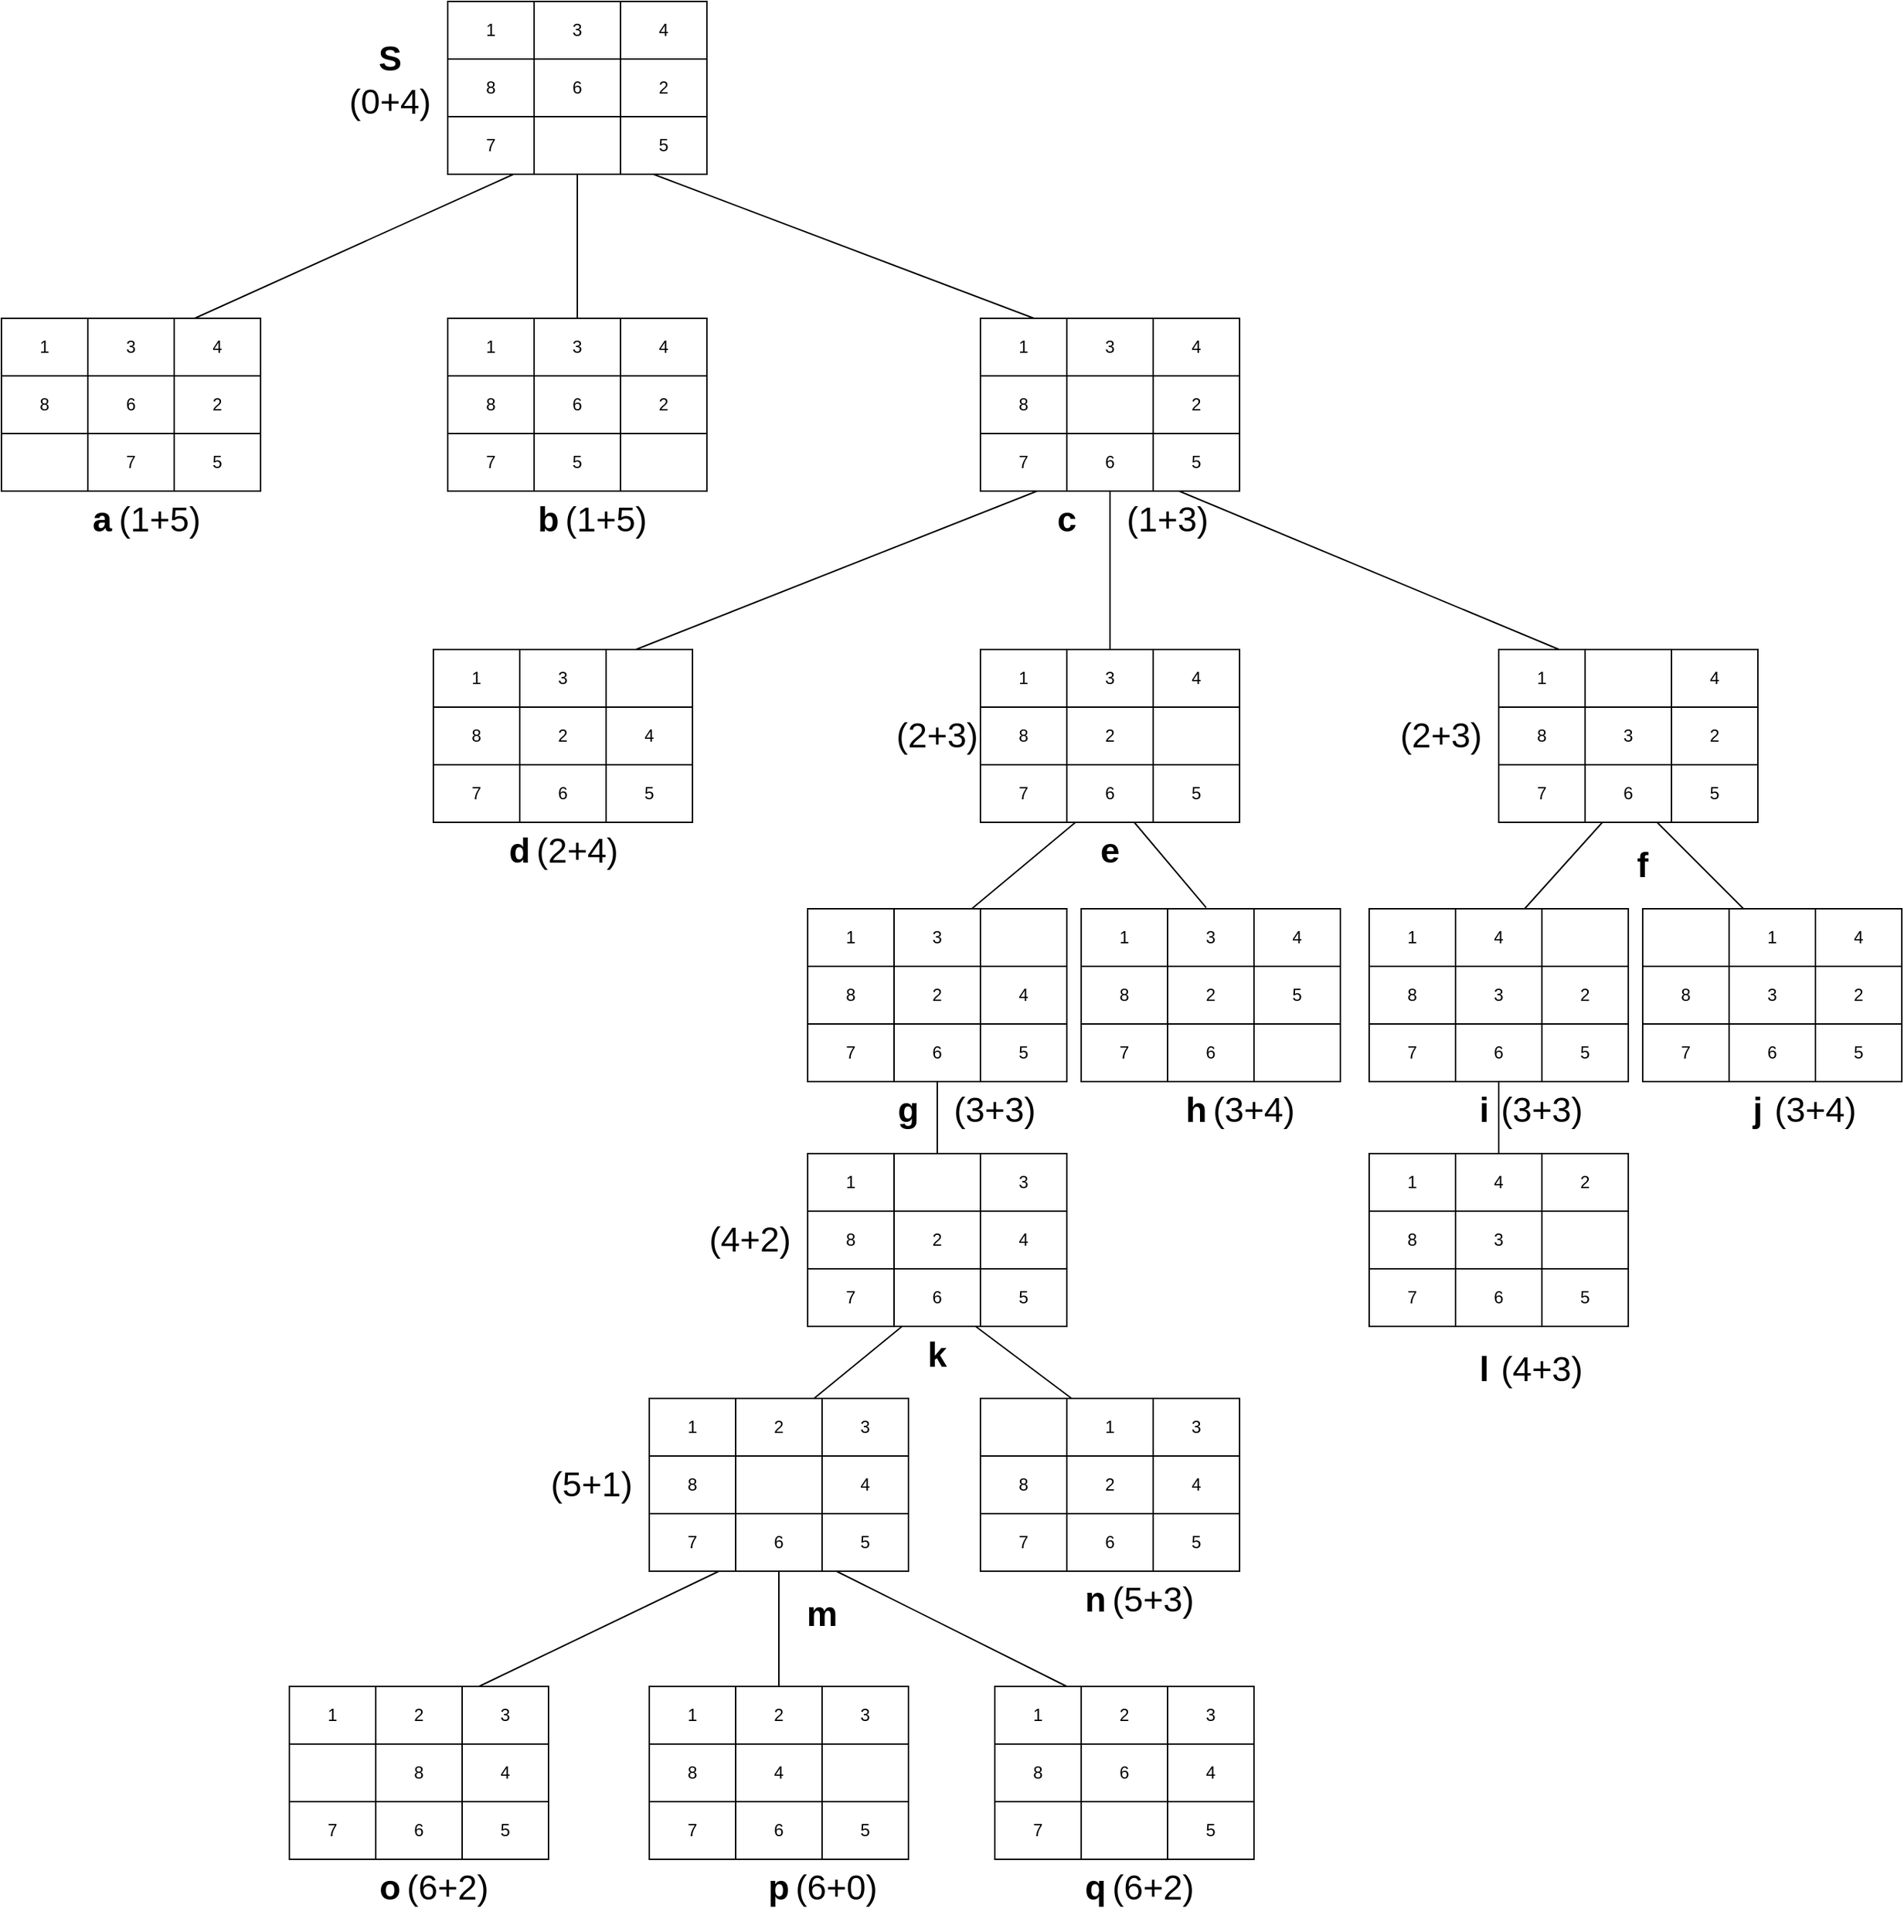 <mxfile version="14.6.13" type="device"><diagram id="3xkh9hek6R2QRYUy_jkU" name="第 1 页"><mxGraphModel dx="494" dy="1462" grid="1" gridSize="10" guides="1" tooltips="1" connect="1" arrows="1" fold="1" page="1" pageScale="1" pageWidth="827" pageHeight="1169" math="0" shadow="0"><root><mxCell id="0"/><mxCell id="1" parent="0"/><mxCell id="9KchWuFJaBr4uPppzuVl-1" value="" style="shape=table;html=1;whiteSpace=wrap;startSize=0;container=1;collapsible=0;childLayout=tableLayout;" vertex="1" parent="1"><mxGeometry x="440" y="-90" width="180" height="120" as="geometry"/></mxCell><mxCell id="9KchWuFJaBr4uPppzuVl-2" value="" style="shape=partialRectangle;html=1;whiteSpace=wrap;collapsible=0;dropTarget=0;pointerEvents=0;fillColor=none;top=0;left=0;bottom=0;right=0;points=[[0,0.5],[1,0.5]];portConstraint=eastwest;" vertex="1" parent="9KchWuFJaBr4uPppzuVl-1"><mxGeometry width="180" height="40" as="geometry"/></mxCell><mxCell id="9KchWuFJaBr4uPppzuVl-3" value="1" style="shape=partialRectangle;html=1;whiteSpace=wrap;connectable=0;fillColor=none;top=0;left=0;bottom=0;right=0;overflow=hidden;" vertex="1" parent="9KchWuFJaBr4uPppzuVl-2"><mxGeometry width="60" height="40" as="geometry"/></mxCell><mxCell id="9KchWuFJaBr4uPppzuVl-4" value="3" style="shape=partialRectangle;html=1;whiteSpace=wrap;connectable=0;fillColor=none;top=0;left=0;bottom=0;right=0;overflow=hidden;" vertex="1" parent="9KchWuFJaBr4uPppzuVl-2"><mxGeometry x="60" width="60" height="40" as="geometry"/></mxCell><mxCell id="9KchWuFJaBr4uPppzuVl-5" value="4" style="shape=partialRectangle;html=1;whiteSpace=wrap;connectable=0;fillColor=none;top=0;left=0;bottom=0;right=0;overflow=hidden;" vertex="1" parent="9KchWuFJaBr4uPppzuVl-2"><mxGeometry x="120" width="60" height="40" as="geometry"/></mxCell><mxCell id="9KchWuFJaBr4uPppzuVl-6" value="" style="shape=partialRectangle;html=1;whiteSpace=wrap;collapsible=0;dropTarget=0;pointerEvents=0;fillColor=none;top=0;left=0;bottom=0;right=0;points=[[0,0.5],[1,0.5]];portConstraint=eastwest;" vertex="1" parent="9KchWuFJaBr4uPppzuVl-1"><mxGeometry y="40" width="180" height="40" as="geometry"/></mxCell><mxCell id="9KchWuFJaBr4uPppzuVl-7" value="8" style="shape=partialRectangle;html=1;whiteSpace=wrap;connectable=0;fillColor=none;top=0;left=0;bottom=0;right=0;overflow=hidden;" vertex="1" parent="9KchWuFJaBr4uPppzuVl-6"><mxGeometry width="60" height="40" as="geometry"/></mxCell><mxCell id="9KchWuFJaBr4uPppzuVl-8" value="6" style="shape=partialRectangle;html=1;whiteSpace=wrap;connectable=0;fillColor=none;top=0;left=0;bottom=0;right=0;overflow=hidden;" vertex="1" parent="9KchWuFJaBr4uPppzuVl-6"><mxGeometry x="60" width="60" height="40" as="geometry"/></mxCell><mxCell id="9KchWuFJaBr4uPppzuVl-9" value="2" style="shape=partialRectangle;html=1;whiteSpace=wrap;connectable=0;fillColor=none;top=0;left=0;bottom=0;right=0;overflow=hidden;" vertex="1" parent="9KchWuFJaBr4uPppzuVl-6"><mxGeometry x="120" width="60" height="40" as="geometry"/></mxCell><mxCell id="9KchWuFJaBr4uPppzuVl-10" value="" style="shape=partialRectangle;html=1;whiteSpace=wrap;collapsible=0;dropTarget=0;pointerEvents=0;fillColor=none;top=0;left=0;bottom=0;right=0;points=[[0,0.5],[1,0.5]];portConstraint=eastwest;" vertex="1" parent="9KchWuFJaBr4uPppzuVl-1"><mxGeometry y="80" width="180" height="40" as="geometry"/></mxCell><mxCell id="9KchWuFJaBr4uPppzuVl-11" value="7" style="shape=partialRectangle;html=1;whiteSpace=wrap;connectable=0;fillColor=none;top=0;left=0;bottom=0;right=0;overflow=hidden;" vertex="1" parent="9KchWuFJaBr4uPppzuVl-10"><mxGeometry width="60" height="40" as="geometry"/></mxCell><mxCell id="9KchWuFJaBr4uPppzuVl-12" value="" style="shape=partialRectangle;html=1;whiteSpace=wrap;connectable=0;fillColor=none;top=0;left=0;bottom=0;right=0;overflow=hidden;" vertex="1" parent="9KchWuFJaBr4uPppzuVl-10"><mxGeometry x="60" width="60" height="40" as="geometry"/></mxCell><mxCell id="9KchWuFJaBr4uPppzuVl-13" value="5" style="shape=partialRectangle;html=1;whiteSpace=wrap;connectable=0;fillColor=none;top=0;left=0;bottom=0;right=0;overflow=hidden;" vertex="1" parent="9KchWuFJaBr4uPppzuVl-10"><mxGeometry x="120" width="60" height="40" as="geometry"/></mxCell><mxCell id="9KchWuFJaBr4uPppzuVl-14" value="" style="shape=table;html=1;whiteSpace=wrap;startSize=0;container=1;collapsible=0;childLayout=tableLayout;" vertex="1" parent="1"><mxGeometry x="130" y="130" width="180" height="120" as="geometry"/></mxCell><mxCell id="9KchWuFJaBr4uPppzuVl-15" value="" style="shape=partialRectangle;html=1;whiteSpace=wrap;collapsible=0;dropTarget=0;pointerEvents=0;fillColor=none;top=0;left=0;bottom=0;right=0;points=[[0,0.5],[1,0.5]];portConstraint=eastwest;" vertex="1" parent="9KchWuFJaBr4uPppzuVl-14"><mxGeometry width="180" height="40" as="geometry"/></mxCell><mxCell id="9KchWuFJaBr4uPppzuVl-16" value="1" style="shape=partialRectangle;html=1;whiteSpace=wrap;connectable=0;fillColor=none;top=0;left=0;bottom=0;right=0;overflow=hidden;" vertex="1" parent="9KchWuFJaBr4uPppzuVl-15"><mxGeometry width="60" height="40" as="geometry"/></mxCell><mxCell id="9KchWuFJaBr4uPppzuVl-17" value="3" style="shape=partialRectangle;html=1;whiteSpace=wrap;connectable=0;fillColor=none;top=0;left=0;bottom=0;right=0;overflow=hidden;" vertex="1" parent="9KchWuFJaBr4uPppzuVl-15"><mxGeometry x="60" width="60" height="40" as="geometry"/></mxCell><mxCell id="9KchWuFJaBr4uPppzuVl-18" value="4" style="shape=partialRectangle;html=1;whiteSpace=wrap;connectable=0;fillColor=none;top=0;left=0;bottom=0;right=0;overflow=hidden;" vertex="1" parent="9KchWuFJaBr4uPppzuVl-15"><mxGeometry x="120" width="60" height="40" as="geometry"/></mxCell><mxCell id="9KchWuFJaBr4uPppzuVl-19" value="" style="shape=partialRectangle;html=1;whiteSpace=wrap;collapsible=0;dropTarget=0;pointerEvents=0;fillColor=none;top=0;left=0;bottom=0;right=0;points=[[0,0.5],[1,0.5]];portConstraint=eastwest;" vertex="1" parent="9KchWuFJaBr4uPppzuVl-14"><mxGeometry y="40" width="180" height="40" as="geometry"/></mxCell><mxCell id="9KchWuFJaBr4uPppzuVl-20" value="8" style="shape=partialRectangle;html=1;whiteSpace=wrap;connectable=0;fillColor=none;top=0;left=0;bottom=0;right=0;overflow=hidden;" vertex="1" parent="9KchWuFJaBr4uPppzuVl-19"><mxGeometry width="60" height="40" as="geometry"/></mxCell><mxCell id="9KchWuFJaBr4uPppzuVl-21" value="6" style="shape=partialRectangle;html=1;whiteSpace=wrap;connectable=0;fillColor=none;top=0;left=0;bottom=0;right=0;overflow=hidden;" vertex="1" parent="9KchWuFJaBr4uPppzuVl-19"><mxGeometry x="60" width="60" height="40" as="geometry"/></mxCell><mxCell id="9KchWuFJaBr4uPppzuVl-22" value="2" style="shape=partialRectangle;html=1;whiteSpace=wrap;connectable=0;fillColor=none;top=0;left=0;bottom=0;right=0;overflow=hidden;" vertex="1" parent="9KchWuFJaBr4uPppzuVl-19"><mxGeometry x="120" width="60" height="40" as="geometry"/></mxCell><mxCell id="9KchWuFJaBr4uPppzuVl-23" value="" style="shape=partialRectangle;html=1;whiteSpace=wrap;collapsible=0;dropTarget=0;pointerEvents=0;fillColor=none;top=0;left=0;bottom=0;right=0;points=[[0,0.5],[1,0.5]];portConstraint=eastwest;" vertex="1" parent="9KchWuFJaBr4uPppzuVl-14"><mxGeometry y="80" width="180" height="40" as="geometry"/></mxCell><mxCell id="9KchWuFJaBr4uPppzuVl-24" value="" style="shape=partialRectangle;html=1;whiteSpace=wrap;connectable=0;fillColor=none;top=0;left=0;bottom=0;right=0;overflow=hidden;" vertex="1" parent="9KchWuFJaBr4uPppzuVl-23"><mxGeometry width="60" height="40" as="geometry"/></mxCell><mxCell id="9KchWuFJaBr4uPppzuVl-25" value="7" style="shape=partialRectangle;html=1;whiteSpace=wrap;connectable=0;fillColor=none;top=0;left=0;bottom=0;right=0;overflow=hidden;" vertex="1" parent="9KchWuFJaBr4uPppzuVl-23"><mxGeometry x="60" width="60" height="40" as="geometry"/></mxCell><mxCell id="9KchWuFJaBr4uPppzuVl-26" value="5" style="shape=partialRectangle;html=1;whiteSpace=wrap;connectable=0;fillColor=none;top=0;left=0;bottom=0;right=0;overflow=hidden;" vertex="1" parent="9KchWuFJaBr4uPppzuVl-23"><mxGeometry x="120" width="60" height="40" as="geometry"/></mxCell><mxCell id="9KchWuFJaBr4uPppzuVl-27" value="" style="shape=table;html=1;whiteSpace=wrap;startSize=0;container=1;collapsible=0;childLayout=tableLayout;" vertex="1" parent="1"><mxGeometry x="440" y="130" width="180" height="120" as="geometry"/></mxCell><mxCell id="9KchWuFJaBr4uPppzuVl-28" value="" style="shape=partialRectangle;html=1;whiteSpace=wrap;collapsible=0;dropTarget=0;pointerEvents=0;fillColor=none;top=0;left=0;bottom=0;right=0;points=[[0,0.5],[1,0.5]];portConstraint=eastwest;" vertex="1" parent="9KchWuFJaBr4uPppzuVl-27"><mxGeometry width="180" height="40" as="geometry"/></mxCell><mxCell id="9KchWuFJaBr4uPppzuVl-29" value="1" style="shape=partialRectangle;html=1;whiteSpace=wrap;connectable=0;fillColor=none;top=0;left=0;bottom=0;right=0;overflow=hidden;" vertex="1" parent="9KchWuFJaBr4uPppzuVl-28"><mxGeometry width="60" height="40" as="geometry"/></mxCell><mxCell id="9KchWuFJaBr4uPppzuVl-30" value="3" style="shape=partialRectangle;html=1;whiteSpace=wrap;connectable=0;fillColor=none;top=0;left=0;bottom=0;right=0;overflow=hidden;" vertex="1" parent="9KchWuFJaBr4uPppzuVl-28"><mxGeometry x="60" width="60" height="40" as="geometry"/></mxCell><mxCell id="9KchWuFJaBr4uPppzuVl-31" value="4" style="shape=partialRectangle;html=1;whiteSpace=wrap;connectable=0;fillColor=none;top=0;left=0;bottom=0;right=0;overflow=hidden;" vertex="1" parent="9KchWuFJaBr4uPppzuVl-28"><mxGeometry x="120" width="60" height="40" as="geometry"/></mxCell><mxCell id="9KchWuFJaBr4uPppzuVl-32" value="" style="shape=partialRectangle;html=1;whiteSpace=wrap;collapsible=0;dropTarget=0;pointerEvents=0;fillColor=none;top=0;left=0;bottom=0;right=0;points=[[0,0.5],[1,0.5]];portConstraint=eastwest;" vertex="1" parent="9KchWuFJaBr4uPppzuVl-27"><mxGeometry y="40" width="180" height="40" as="geometry"/></mxCell><mxCell id="9KchWuFJaBr4uPppzuVl-33" value="8" style="shape=partialRectangle;html=1;whiteSpace=wrap;connectable=0;fillColor=none;top=0;left=0;bottom=0;right=0;overflow=hidden;" vertex="1" parent="9KchWuFJaBr4uPppzuVl-32"><mxGeometry width="60" height="40" as="geometry"/></mxCell><mxCell id="9KchWuFJaBr4uPppzuVl-34" value="6" style="shape=partialRectangle;html=1;whiteSpace=wrap;connectable=0;fillColor=none;top=0;left=0;bottom=0;right=0;overflow=hidden;" vertex="1" parent="9KchWuFJaBr4uPppzuVl-32"><mxGeometry x="60" width="60" height="40" as="geometry"/></mxCell><mxCell id="9KchWuFJaBr4uPppzuVl-35" value="2" style="shape=partialRectangle;html=1;whiteSpace=wrap;connectable=0;fillColor=none;top=0;left=0;bottom=0;right=0;overflow=hidden;" vertex="1" parent="9KchWuFJaBr4uPppzuVl-32"><mxGeometry x="120" width="60" height="40" as="geometry"/></mxCell><mxCell id="9KchWuFJaBr4uPppzuVl-36" value="" style="shape=partialRectangle;html=1;whiteSpace=wrap;collapsible=0;dropTarget=0;pointerEvents=0;fillColor=none;top=0;left=0;bottom=0;right=0;points=[[0,0.5],[1,0.5]];portConstraint=eastwest;" vertex="1" parent="9KchWuFJaBr4uPppzuVl-27"><mxGeometry y="80" width="180" height="40" as="geometry"/></mxCell><mxCell id="9KchWuFJaBr4uPppzuVl-37" value="7" style="shape=partialRectangle;html=1;whiteSpace=wrap;connectable=0;fillColor=none;top=0;left=0;bottom=0;right=0;overflow=hidden;" vertex="1" parent="9KchWuFJaBr4uPppzuVl-36"><mxGeometry width="60" height="40" as="geometry"/></mxCell><mxCell id="9KchWuFJaBr4uPppzuVl-38" value="5" style="shape=partialRectangle;html=1;whiteSpace=wrap;connectable=0;fillColor=none;top=0;left=0;bottom=0;right=0;overflow=hidden;" vertex="1" parent="9KchWuFJaBr4uPppzuVl-36"><mxGeometry x="60" width="60" height="40" as="geometry"/></mxCell><mxCell id="9KchWuFJaBr4uPppzuVl-39" value="" style="shape=partialRectangle;html=1;whiteSpace=wrap;connectable=0;fillColor=none;top=0;left=0;bottom=0;right=0;overflow=hidden;" vertex="1" parent="9KchWuFJaBr4uPppzuVl-36"><mxGeometry x="120" width="60" height="40" as="geometry"/></mxCell><mxCell id="9KchWuFJaBr4uPppzuVl-40" value="" style="shape=table;html=1;whiteSpace=wrap;startSize=0;container=1;collapsible=0;childLayout=tableLayout;" vertex="1" parent="1"><mxGeometry x="810" y="130" width="180" height="120" as="geometry"/></mxCell><mxCell id="9KchWuFJaBr4uPppzuVl-41" value="" style="shape=partialRectangle;html=1;whiteSpace=wrap;collapsible=0;dropTarget=0;pointerEvents=0;fillColor=none;top=0;left=0;bottom=0;right=0;points=[[0,0.5],[1,0.5]];portConstraint=eastwest;" vertex="1" parent="9KchWuFJaBr4uPppzuVl-40"><mxGeometry width="180" height="40" as="geometry"/></mxCell><mxCell id="9KchWuFJaBr4uPppzuVl-42" value="1" style="shape=partialRectangle;html=1;whiteSpace=wrap;connectable=0;fillColor=none;top=0;left=0;bottom=0;right=0;overflow=hidden;" vertex="1" parent="9KchWuFJaBr4uPppzuVl-41"><mxGeometry width="60" height="40" as="geometry"/></mxCell><mxCell id="9KchWuFJaBr4uPppzuVl-43" value="3" style="shape=partialRectangle;html=1;whiteSpace=wrap;connectable=0;fillColor=none;top=0;left=0;bottom=0;right=0;overflow=hidden;" vertex="1" parent="9KchWuFJaBr4uPppzuVl-41"><mxGeometry x="60" width="60" height="40" as="geometry"/></mxCell><mxCell id="9KchWuFJaBr4uPppzuVl-44" value="4" style="shape=partialRectangle;html=1;whiteSpace=wrap;connectable=0;fillColor=none;top=0;left=0;bottom=0;right=0;overflow=hidden;" vertex="1" parent="9KchWuFJaBr4uPppzuVl-41"><mxGeometry x="120" width="60" height="40" as="geometry"/></mxCell><mxCell id="9KchWuFJaBr4uPppzuVl-45" value="" style="shape=partialRectangle;html=1;whiteSpace=wrap;collapsible=0;dropTarget=0;pointerEvents=0;fillColor=none;top=0;left=0;bottom=0;right=0;points=[[0,0.5],[1,0.5]];portConstraint=eastwest;" vertex="1" parent="9KchWuFJaBr4uPppzuVl-40"><mxGeometry y="40" width="180" height="40" as="geometry"/></mxCell><mxCell id="9KchWuFJaBr4uPppzuVl-46" value="8" style="shape=partialRectangle;html=1;whiteSpace=wrap;connectable=0;fillColor=none;top=0;left=0;bottom=0;right=0;overflow=hidden;" vertex="1" parent="9KchWuFJaBr4uPppzuVl-45"><mxGeometry width="60" height="40" as="geometry"/></mxCell><mxCell id="9KchWuFJaBr4uPppzuVl-47" value="" style="shape=partialRectangle;html=1;whiteSpace=wrap;connectable=0;fillColor=none;top=0;left=0;bottom=0;right=0;overflow=hidden;" vertex="1" parent="9KchWuFJaBr4uPppzuVl-45"><mxGeometry x="60" width="60" height="40" as="geometry"/></mxCell><mxCell id="9KchWuFJaBr4uPppzuVl-48" value="2" style="shape=partialRectangle;html=1;whiteSpace=wrap;connectable=0;fillColor=none;top=0;left=0;bottom=0;right=0;overflow=hidden;" vertex="1" parent="9KchWuFJaBr4uPppzuVl-45"><mxGeometry x="120" width="60" height="40" as="geometry"/></mxCell><mxCell id="9KchWuFJaBr4uPppzuVl-49" value="" style="shape=partialRectangle;html=1;whiteSpace=wrap;collapsible=0;dropTarget=0;pointerEvents=0;fillColor=none;top=0;left=0;bottom=0;right=0;points=[[0,0.5],[1,0.5]];portConstraint=eastwest;" vertex="1" parent="9KchWuFJaBr4uPppzuVl-40"><mxGeometry y="80" width="180" height="40" as="geometry"/></mxCell><mxCell id="9KchWuFJaBr4uPppzuVl-50" value="7" style="shape=partialRectangle;html=1;whiteSpace=wrap;connectable=0;fillColor=none;top=0;left=0;bottom=0;right=0;overflow=hidden;" vertex="1" parent="9KchWuFJaBr4uPppzuVl-49"><mxGeometry width="60" height="40" as="geometry"/></mxCell><mxCell id="9KchWuFJaBr4uPppzuVl-51" value="6" style="shape=partialRectangle;html=1;whiteSpace=wrap;connectable=0;fillColor=none;top=0;left=0;bottom=0;right=0;overflow=hidden;" vertex="1" parent="9KchWuFJaBr4uPppzuVl-49"><mxGeometry x="60" width="60" height="40" as="geometry"/></mxCell><mxCell id="9KchWuFJaBr4uPppzuVl-52" value="5" style="shape=partialRectangle;html=1;whiteSpace=wrap;connectable=0;fillColor=none;top=0;left=0;bottom=0;right=0;overflow=hidden;" vertex="1" parent="9KchWuFJaBr4uPppzuVl-49"><mxGeometry x="120" width="60" height="40" as="geometry"/></mxCell><mxCell id="9KchWuFJaBr4uPppzuVl-53" value="" style="endArrow=none;html=1;" edge="1" parent="1" source="9KchWuFJaBr4uPppzuVl-15" target="9KchWuFJaBr4uPppzuVl-10"><mxGeometry width="50" height="50" relative="1" as="geometry"><mxPoint x="460" y="240" as="sourcePoint"/><mxPoint x="510" y="190" as="targetPoint"/></mxGeometry></mxCell><mxCell id="9KchWuFJaBr4uPppzuVl-54" value="" style="endArrow=none;html=1;" edge="1" parent="1" source="9KchWuFJaBr4uPppzuVl-28" target="9KchWuFJaBr4uPppzuVl-10"><mxGeometry width="50" height="50" relative="1" as="geometry"><mxPoint x="510" y="227" as="sourcePoint"/><mxPoint x="530" y="40" as="targetPoint"/></mxGeometry></mxCell><mxCell id="9KchWuFJaBr4uPppzuVl-55" value="" style="endArrow=none;html=1;" edge="1" parent="1" source="9KchWuFJaBr4uPppzuVl-41" target="9KchWuFJaBr4uPppzuVl-10"><mxGeometry width="50" height="50" relative="1" as="geometry"><mxPoint x="850" y="228" as="sourcePoint"/><mxPoint x="510" y="190" as="targetPoint"/></mxGeometry></mxCell><mxCell id="9KchWuFJaBr4uPppzuVl-56" value="" style="shape=table;html=1;whiteSpace=wrap;startSize=0;container=1;collapsible=0;childLayout=tableLayout;" vertex="1" parent="1"><mxGeometry x="430" y="360" width="180" height="120" as="geometry"/></mxCell><mxCell id="9KchWuFJaBr4uPppzuVl-57" value="" style="shape=partialRectangle;html=1;whiteSpace=wrap;collapsible=0;dropTarget=0;pointerEvents=0;fillColor=none;top=0;left=0;bottom=0;right=0;points=[[0,0.5],[1,0.5]];portConstraint=eastwest;" vertex="1" parent="9KchWuFJaBr4uPppzuVl-56"><mxGeometry width="180" height="40" as="geometry"/></mxCell><mxCell id="9KchWuFJaBr4uPppzuVl-58" value="1" style="shape=partialRectangle;html=1;whiteSpace=wrap;connectable=0;fillColor=none;top=0;left=0;bottom=0;right=0;overflow=hidden;" vertex="1" parent="9KchWuFJaBr4uPppzuVl-57"><mxGeometry width="60" height="40" as="geometry"/></mxCell><mxCell id="9KchWuFJaBr4uPppzuVl-59" value="3" style="shape=partialRectangle;html=1;whiteSpace=wrap;connectable=0;fillColor=none;top=0;left=0;bottom=0;right=0;overflow=hidden;" vertex="1" parent="9KchWuFJaBr4uPppzuVl-57"><mxGeometry x="60" width="60" height="40" as="geometry"/></mxCell><mxCell id="9KchWuFJaBr4uPppzuVl-60" value="" style="shape=partialRectangle;html=1;whiteSpace=wrap;connectable=0;fillColor=none;top=0;left=0;bottom=0;right=0;overflow=hidden;" vertex="1" parent="9KchWuFJaBr4uPppzuVl-57"><mxGeometry x="120" width="60" height="40" as="geometry"/></mxCell><mxCell id="9KchWuFJaBr4uPppzuVl-61" value="" style="shape=partialRectangle;html=1;whiteSpace=wrap;collapsible=0;dropTarget=0;pointerEvents=0;fillColor=none;top=0;left=0;bottom=0;right=0;points=[[0,0.5],[1,0.5]];portConstraint=eastwest;" vertex="1" parent="9KchWuFJaBr4uPppzuVl-56"><mxGeometry y="40" width="180" height="40" as="geometry"/></mxCell><mxCell id="9KchWuFJaBr4uPppzuVl-62" value="8" style="shape=partialRectangle;html=1;whiteSpace=wrap;connectable=0;fillColor=none;top=0;left=0;bottom=0;right=0;overflow=hidden;" vertex="1" parent="9KchWuFJaBr4uPppzuVl-61"><mxGeometry width="60" height="40" as="geometry"/></mxCell><mxCell id="9KchWuFJaBr4uPppzuVl-63" value="2" style="shape=partialRectangle;html=1;whiteSpace=wrap;connectable=0;fillColor=none;top=0;left=0;bottom=0;right=0;overflow=hidden;" vertex="1" parent="9KchWuFJaBr4uPppzuVl-61"><mxGeometry x="60" width="60" height="40" as="geometry"/></mxCell><mxCell id="9KchWuFJaBr4uPppzuVl-64" value="4" style="shape=partialRectangle;html=1;whiteSpace=wrap;connectable=0;fillColor=none;top=0;left=0;bottom=0;right=0;overflow=hidden;" vertex="1" parent="9KchWuFJaBr4uPppzuVl-61"><mxGeometry x="120" width="60" height="40" as="geometry"/></mxCell><mxCell id="9KchWuFJaBr4uPppzuVl-65" value="" style="shape=partialRectangle;html=1;whiteSpace=wrap;collapsible=0;dropTarget=0;pointerEvents=0;fillColor=none;top=0;left=0;bottom=0;right=0;points=[[0,0.5],[1,0.5]];portConstraint=eastwest;" vertex="1" parent="9KchWuFJaBr4uPppzuVl-56"><mxGeometry y="80" width="180" height="40" as="geometry"/></mxCell><mxCell id="9KchWuFJaBr4uPppzuVl-66" value="7" style="shape=partialRectangle;html=1;whiteSpace=wrap;connectable=0;fillColor=none;top=0;left=0;bottom=0;right=0;overflow=hidden;" vertex="1" parent="9KchWuFJaBr4uPppzuVl-65"><mxGeometry width="60" height="40" as="geometry"/></mxCell><mxCell id="9KchWuFJaBr4uPppzuVl-67" value="6" style="shape=partialRectangle;html=1;whiteSpace=wrap;connectable=0;fillColor=none;top=0;left=0;bottom=0;right=0;overflow=hidden;" vertex="1" parent="9KchWuFJaBr4uPppzuVl-65"><mxGeometry x="60" width="60" height="40" as="geometry"/></mxCell><mxCell id="9KchWuFJaBr4uPppzuVl-68" value="5" style="shape=partialRectangle;html=1;whiteSpace=wrap;connectable=0;fillColor=none;top=0;left=0;bottom=0;right=0;overflow=hidden;" vertex="1" parent="9KchWuFJaBr4uPppzuVl-65"><mxGeometry x="120" width="60" height="40" as="geometry"/></mxCell><mxCell id="9KchWuFJaBr4uPppzuVl-69" value="" style="shape=table;html=1;whiteSpace=wrap;startSize=0;container=1;collapsible=0;childLayout=tableLayout;" vertex="1" parent="1"><mxGeometry x="810" y="360" width="180" height="120" as="geometry"/></mxCell><mxCell id="9KchWuFJaBr4uPppzuVl-70" value="" style="shape=partialRectangle;html=1;whiteSpace=wrap;collapsible=0;dropTarget=0;pointerEvents=0;fillColor=none;top=0;left=0;bottom=0;right=0;points=[[0,0.5],[1,0.5]];portConstraint=eastwest;" vertex="1" parent="9KchWuFJaBr4uPppzuVl-69"><mxGeometry width="180" height="40" as="geometry"/></mxCell><mxCell id="9KchWuFJaBr4uPppzuVl-71" value="1" style="shape=partialRectangle;html=1;whiteSpace=wrap;connectable=0;fillColor=none;top=0;left=0;bottom=0;right=0;overflow=hidden;" vertex="1" parent="9KchWuFJaBr4uPppzuVl-70"><mxGeometry width="60" height="40" as="geometry"/></mxCell><mxCell id="9KchWuFJaBr4uPppzuVl-72" value="3" style="shape=partialRectangle;html=1;whiteSpace=wrap;connectable=0;fillColor=none;top=0;left=0;bottom=0;right=0;overflow=hidden;" vertex="1" parent="9KchWuFJaBr4uPppzuVl-70"><mxGeometry x="60" width="60" height="40" as="geometry"/></mxCell><mxCell id="9KchWuFJaBr4uPppzuVl-73" value="4" style="shape=partialRectangle;html=1;whiteSpace=wrap;connectable=0;fillColor=none;top=0;left=0;bottom=0;right=0;overflow=hidden;" vertex="1" parent="9KchWuFJaBr4uPppzuVl-70"><mxGeometry x="120" width="60" height="40" as="geometry"/></mxCell><mxCell id="9KchWuFJaBr4uPppzuVl-74" value="" style="shape=partialRectangle;html=1;whiteSpace=wrap;collapsible=0;dropTarget=0;pointerEvents=0;fillColor=none;top=0;left=0;bottom=0;right=0;points=[[0,0.5],[1,0.5]];portConstraint=eastwest;" vertex="1" parent="9KchWuFJaBr4uPppzuVl-69"><mxGeometry y="40" width="180" height="40" as="geometry"/></mxCell><mxCell id="9KchWuFJaBr4uPppzuVl-75" value="8" style="shape=partialRectangle;html=1;whiteSpace=wrap;connectable=0;fillColor=none;top=0;left=0;bottom=0;right=0;overflow=hidden;" vertex="1" parent="9KchWuFJaBr4uPppzuVl-74"><mxGeometry width="60" height="40" as="geometry"/></mxCell><mxCell id="9KchWuFJaBr4uPppzuVl-76" value="2" style="shape=partialRectangle;html=1;whiteSpace=wrap;connectable=0;fillColor=none;top=0;left=0;bottom=0;right=0;overflow=hidden;" vertex="1" parent="9KchWuFJaBr4uPppzuVl-74"><mxGeometry x="60" width="60" height="40" as="geometry"/></mxCell><mxCell id="9KchWuFJaBr4uPppzuVl-77" value="" style="shape=partialRectangle;html=1;whiteSpace=wrap;connectable=0;fillColor=none;top=0;left=0;bottom=0;right=0;overflow=hidden;" vertex="1" parent="9KchWuFJaBr4uPppzuVl-74"><mxGeometry x="120" width="60" height="40" as="geometry"/></mxCell><mxCell id="9KchWuFJaBr4uPppzuVl-78" value="" style="shape=partialRectangle;html=1;whiteSpace=wrap;collapsible=0;dropTarget=0;pointerEvents=0;fillColor=none;top=0;left=0;bottom=0;right=0;points=[[0,0.5],[1,0.5]];portConstraint=eastwest;" vertex="1" parent="9KchWuFJaBr4uPppzuVl-69"><mxGeometry y="80" width="180" height="40" as="geometry"/></mxCell><mxCell id="9KchWuFJaBr4uPppzuVl-79" value="7" style="shape=partialRectangle;html=1;whiteSpace=wrap;connectable=0;fillColor=none;top=0;left=0;bottom=0;right=0;overflow=hidden;" vertex="1" parent="9KchWuFJaBr4uPppzuVl-78"><mxGeometry width="60" height="40" as="geometry"/></mxCell><mxCell id="9KchWuFJaBr4uPppzuVl-80" value="6" style="shape=partialRectangle;html=1;whiteSpace=wrap;connectable=0;fillColor=none;top=0;left=0;bottom=0;right=0;overflow=hidden;" vertex="1" parent="9KchWuFJaBr4uPppzuVl-78"><mxGeometry x="60" width="60" height="40" as="geometry"/></mxCell><mxCell id="9KchWuFJaBr4uPppzuVl-81" value="5" style="shape=partialRectangle;html=1;whiteSpace=wrap;connectable=0;fillColor=none;top=0;left=0;bottom=0;right=0;overflow=hidden;" vertex="1" parent="9KchWuFJaBr4uPppzuVl-78"><mxGeometry x="120" width="60" height="40" as="geometry"/></mxCell><mxCell id="9KchWuFJaBr4uPppzuVl-82" value="" style="shape=table;html=1;whiteSpace=wrap;startSize=0;container=1;collapsible=0;childLayout=tableLayout;" vertex="1" parent="1"><mxGeometry x="1170" y="360" width="180" height="120" as="geometry"/></mxCell><mxCell id="9KchWuFJaBr4uPppzuVl-83" value="" style="shape=partialRectangle;html=1;whiteSpace=wrap;collapsible=0;dropTarget=0;pointerEvents=0;fillColor=none;top=0;left=0;bottom=0;right=0;points=[[0,0.5],[1,0.5]];portConstraint=eastwest;" vertex="1" parent="9KchWuFJaBr4uPppzuVl-82"><mxGeometry width="180" height="40" as="geometry"/></mxCell><mxCell id="9KchWuFJaBr4uPppzuVl-84" value="1" style="shape=partialRectangle;html=1;whiteSpace=wrap;connectable=0;fillColor=none;top=0;left=0;bottom=0;right=0;overflow=hidden;" vertex="1" parent="9KchWuFJaBr4uPppzuVl-83"><mxGeometry width="60" height="40" as="geometry"/></mxCell><mxCell id="9KchWuFJaBr4uPppzuVl-85" value="" style="shape=partialRectangle;html=1;whiteSpace=wrap;connectable=0;fillColor=none;top=0;left=0;bottom=0;right=0;overflow=hidden;" vertex="1" parent="9KchWuFJaBr4uPppzuVl-83"><mxGeometry x="60" width="60" height="40" as="geometry"/></mxCell><mxCell id="9KchWuFJaBr4uPppzuVl-86" value="4" style="shape=partialRectangle;html=1;whiteSpace=wrap;connectable=0;fillColor=none;top=0;left=0;bottom=0;right=0;overflow=hidden;" vertex="1" parent="9KchWuFJaBr4uPppzuVl-83"><mxGeometry x="120" width="60" height="40" as="geometry"/></mxCell><mxCell id="9KchWuFJaBr4uPppzuVl-87" value="" style="shape=partialRectangle;html=1;whiteSpace=wrap;collapsible=0;dropTarget=0;pointerEvents=0;fillColor=none;top=0;left=0;bottom=0;right=0;points=[[0,0.5],[1,0.5]];portConstraint=eastwest;" vertex="1" parent="9KchWuFJaBr4uPppzuVl-82"><mxGeometry y="40" width="180" height="40" as="geometry"/></mxCell><mxCell id="9KchWuFJaBr4uPppzuVl-88" value="8" style="shape=partialRectangle;html=1;whiteSpace=wrap;connectable=0;fillColor=none;top=0;left=0;bottom=0;right=0;overflow=hidden;" vertex="1" parent="9KchWuFJaBr4uPppzuVl-87"><mxGeometry width="60" height="40" as="geometry"/></mxCell><mxCell id="9KchWuFJaBr4uPppzuVl-89" value="3" style="shape=partialRectangle;html=1;whiteSpace=wrap;connectable=0;fillColor=none;top=0;left=0;bottom=0;right=0;overflow=hidden;" vertex="1" parent="9KchWuFJaBr4uPppzuVl-87"><mxGeometry x="60" width="60" height="40" as="geometry"/></mxCell><mxCell id="9KchWuFJaBr4uPppzuVl-90" value="2" style="shape=partialRectangle;html=1;whiteSpace=wrap;connectable=0;fillColor=none;top=0;left=0;bottom=0;right=0;overflow=hidden;" vertex="1" parent="9KchWuFJaBr4uPppzuVl-87"><mxGeometry x="120" width="60" height="40" as="geometry"/></mxCell><mxCell id="9KchWuFJaBr4uPppzuVl-91" value="" style="shape=partialRectangle;html=1;whiteSpace=wrap;collapsible=0;dropTarget=0;pointerEvents=0;fillColor=none;top=0;left=0;bottom=0;right=0;points=[[0,0.5],[1,0.5]];portConstraint=eastwest;" vertex="1" parent="9KchWuFJaBr4uPppzuVl-82"><mxGeometry y="80" width="180" height="40" as="geometry"/></mxCell><mxCell id="9KchWuFJaBr4uPppzuVl-92" value="7" style="shape=partialRectangle;html=1;whiteSpace=wrap;connectable=0;fillColor=none;top=0;left=0;bottom=0;right=0;overflow=hidden;" vertex="1" parent="9KchWuFJaBr4uPppzuVl-91"><mxGeometry width="60" height="40" as="geometry"/></mxCell><mxCell id="9KchWuFJaBr4uPppzuVl-93" value="6" style="shape=partialRectangle;html=1;whiteSpace=wrap;connectable=0;fillColor=none;top=0;left=0;bottom=0;right=0;overflow=hidden;" vertex="1" parent="9KchWuFJaBr4uPppzuVl-91"><mxGeometry x="60" width="60" height="40" as="geometry"/></mxCell><mxCell id="9KchWuFJaBr4uPppzuVl-94" value="5" style="shape=partialRectangle;html=1;whiteSpace=wrap;connectable=0;fillColor=none;top=0;left=0;bottom=0;right=0;overflow=hidden;" vertex="1" parent="9KchWuFJaBr4uPppzuVl-91"><mxGeometry x="120" width="60" height="40" as="geometry"/></mxCell><mxCell id="9KchWuFJaBr4uPppzuVl-95" value="" style="endArrow=none;html=1;" edge="1" parent="1" source="9KchWuFJaBr4uPppzuVl-57" target="9KchWuFJaBr4uPppzuVl-49"><mxGeometry width="50" height="50" relative="1" as="geometry"><mxPoint x="744" y="420" as="sourcePoint"/><mxPoint x="810" y="390" as="targetPoint"/></mxGeometry></mxCell><mxCell id="9KchWuFJaBr4uPppzuVl-96" value="" style="endArrow=none;html=1;" edge="1" parent="1" source="9KchWuFJaBr4uPppzuVl-70" target="9KchWuFJaBr4uPppzuVl-49"><mxGeometry width="50" height="50" relative="1" as="geometry"><mxPoint x="760" y="460" as="sourcePoint"/><mxPoint x="840" y="351" as="targetPoint"/></mxGeometry></mxCell><mxCell id="9KchWuFJaBr4uPppzuVl-97" value="" style="endArrow=none;html=1;" edge="1" parent="1" source="9KchWuFJaBr4uPppzuVl-83" target="9KchWuFJaBr4uPppzuVl-49"><mxGeometry width="50" height="50" relative="1" as="geometry"><mxPoint x="760" y="440" as="sourcePoint"/><mxPoint x="840" y="350" as="targetPoint"/></mxGeometry></mxCell><mxCell id="9KchWuFJaBr4uPppzuVl-98" value="" style="shape=table;html=1;whiteSpace=wrap;startSize=0;container=1;collapsible=0;childLayout=tableLayout;" vertex="1" parent="1"><mxGeometry x="690" y="540" width="180" height="120" as="geometry"/></mxCell><mxCell id="9KchWuFJaBr4uPppzuVl-99" value="" style="shape=partialRectangle;html=1;whiteSpace=wrap;collapsible=0;dropTarget=0;pointerEvents=0;fillColor=none;top=0;left=0;bottom=0;right=0;points=[[0,0.5],[1,0.5]];portConstraint=eastwest;" vertex="1" parent="9KchWuFJaBr4uPppzuVl-98"><mxGeometry width="180" height="40" as="geometry"/></mxCell><mxCell id="9KchWuFJaBr4uPppzuVl-100" value="1" style="shape=partialRectangle;html=1;whiteSpace=wrap;connectable=0;fillColor=none;top=0;left=0;bottom=0;right=0;overflow=hidden;" vertex="1" parent="9KchWuFJaBr4uPppzuVl-99"><mxGeometry width="60" height="40" as="geometry"/></mxCell><mxCell id="9KchWuFJaBr4uPppzuVl-101" value="3" style="shape=partialRectangle;html=1;whiteSpace=wrap;connectable=0;fillColor=none;top=0;left=0;bottom=0;right=0;overflow=hidden;" vertex="1" parent="9KchWuFJaBr4uPppzuVl-99"><mxGeometry x="60" width="60" height="40" as="geometry"/></mxCell><mxCell id="9KchWuFJaBr4uPppzuVl-102" value="" style="shape=partialRectangle;html=1;whiteSpace=wrap;connectable=0;fillColor=none;top=0;left=0;bottom=0;right=0;overflow=hidden;" vertex="1" parent="9KchWuFJaBr4uPppzuVl-99"><mxGeometry x="120" width="60" height="40" as="geometry"/></mxCell><mxCell id="9KchWuFJaBr4uPppzuVl-103" value="" style="shape=partialRectangle;html=1;whiteSpace=wrap;collapsible=0;dropTarget=0;pointerEvents=0;fillColor=none;top=0;left=0;bottom=0;right=0;points=[[0,0.5],[1,0.5]];portConstraint=eastwest;" vertex="1" parent="9KchWuFJaBr4uPppzuVl-98"><mxGeometry y="40" width="180" height="40" as="geometry"/></mxCell><mxCell id="9KchWuFJaBr4uPppzuVl-104" value="8" style="shape=partialRectangle;html=1;whiteSpace=wrap;connectable=0;fillColor=none;top=0;left=0;bottom=0;right=0;overflow=hidden;" vertex="1" parent="9KchWuFJaBr4uPppzuVl-103"><mxGeometry width="60" height="40" as="geometry"/></mxCell><mxCell id="9KchWuFJaBr4uPppzuVl-105" value="2" style="shape=partialRectangle;html=1;whiteSpace=wrap;connectable=0;fillColor=none;top=0;left=0;bottom=0;right=0;overflow=hidden;" vertex="1" parent="9KchWuFJaBr4uPppzuVl-103"><mxGeometry x="60" width="60" height="40" as="geometry"/></mxCell><mxCell id="9KchWuFJaBr4uPppzuVl-106" value="4" style="shape=partialRectangle;html=1;whiteSpace=wrap;connectable=0;fillColor=none;top=0;left=0;bottom=0;right=0;overflow=hidden;" vertex="1" parent="9KchWuFJaBr4uPppzuVl-103"><mxGeometry x="120" width="60" height="40" as="geometry"/></mxCell><mxCell id="9KchWuFJaBr4uPppzuVl-107" value="" style="shape=partialRectangle;html=1;whiteSpace=wrap;collapsible=0;dropTarget=0;pointerEvents=0;fillColor=none;top=0;left=0;bottom=0;right=0;points=[[0,0.5],[1,0.5]];portConstraint=eastwest;" vertex="1" parent="9KchWuFJaBr4uPppzuVl-98"><mxGeometry y="80" width="180" height="40" as="geometry"/></mxCell><mxCell id="9KchWuFJaBr4uPppzuVl-108" value="7" style="shape=partialRectangle;html=1;whiteSpace=wrap;connectable=0;fillColor=none;top=0;left=0;bottom=0;right=0;overflow=hidden;" vertex="1" parent="9KchWuFJaBr4uPppzuVl-107"><mxGeometry width="60" height="40" as="geometry"/></mxCell><mxCell id="9KchWuFJaBr4uPppzuVl-109" value="6" style="shape=partialRectangle;html=1;whiteSpace=wrap;connectable=0;fillColor=none;top=0;left=0;bottom=0;right=0;overflow=hidden;" vertex="1" parent="9KchWuFJaBr4uPppzuVl-107"><mxGeometry x="60" width="60" height="40" as="geometry"/></mxCell><mxCell id="9KchWuFJaBr4uPppzuVl-110" value="5" style="shape=partialRectangle;html=1;whiteSpace=wrap;connectable=0;fillColor=none;top=0;left=0;bottom=0;right=0;overflow=hidden;" vertex="1" parent="9KchWuFJaBr4uPppzuVl-107"><mxGeometry x="120" width="60" height="40" as="geometry"/></mxCell><mxCell id="9KchWuFJaBr4uPppzuVl-111" value="" style="shape=table;html=1;whiteSpace=wrap;startSize=0;container=1;collapsible=0;childLayout=tableLayout;" vertex="1" parent="1"><mxGeometry x="880" y="540" width="180" height="120" as="geometry"/></mxCell><mxCell id="9KchWuFJaBr4uPppzuVl-112" value="" style="shape=partialRectangle;html=1;whiteSpace=wrap;collapsible=0;dropTarget=0;pointerEvents=0;fillColor=none;top=0;left=0;bottom=0;right=0;points=[[0,0.5],[1,0.5]];portConstraint=eastwest;" vertex="1" parent="9KchWuFJaBr4uPppzuVl-111"><mxGeometry width="180" height="40" as="geometry"/></mxCell><mxCell id="9KchWuFJaBr4uPppzuVl-113" value="1" style="shape=partialRectangle;html=1;whiteSpace=wrap;connectable=0;fillColor=none;top=0;left=0;bottom=0;right=0;overflow=hidden;" vertex="1" parent="9KchWuFJaBr4uPppzuVl-112"><mxGeometry width="60" height="40" as="geometry"/></mxCell><mxCell id="9KchWuFJaBr4uPppzuVl-114" value="3" style="shape=partialRectangle;html=1;whiteSpace=wrap;connectable=0;fillColor=none;top=0;left=0;bottom=0;right=0;overflow=hidden;" vertex="1" parent="9KchWuFJaBr4uPppzuVl-112"><mxGeometry x="60" width="60" height="40" as="geometry"/></mxCell><mxCell id="9KchWuFJaBr4uPppzuVl-115" value="4" style="shape=partialRectangle;html=1;whiteSpace=wrap;connectable=0;fillColor=none;top=0;left=0;bottom=0;right=0;overflow=hidden;" vertex="1" parent="9KchWuFJaBr4uPppzuVl-112"><mxGeometry x="120" width="60" height="40" as="geometry"/></mxCell><mxCell id="9KchWuFJaBr4uPppzuVl-116" value="" style="shape=partialRectangle;html=1;whiteSpace=wrap;collapsible=0;dropTarget=0;pointerEvents=0;fillColor=none;top=0;left=0;bottom=0;right=0;points=[[0,0.5],[1,0.5]];portConstraint=eastwest;" vertex="1" parent="9KchWuFJaBr4uPppzuVl-111"><mxGeometry y="40" width="180" height="40" as="geometry"/></mxCell><mxCell id="9KchWuFJaBr4uPppzuVl-117" value="8" style="shape=partialRectangle;html=1;whiteSpace=wrap;connectable=0;fillColor=none;top=0;left=0;bottom=0;right=0;overflow=hidden;" vertex="1" parent="9KchWuFJaBr4uPppzuVl-116"><mxGeometry width="60" height="40" as="geometry"/></mxCell><mxCell id="9KchWuFJaBr4uPppzuVl-118" value="2" style="shape=partialRectangle;html=1;whiteSpace=wrap;connectable=0;fillColor=none;top=0;left=0;bottom=0;right=0;overflow=hidden;" vertex="1" parent="9KchWuFJaBr4uPppzuVl-116"><mxGeometry x="60" width="60" height="40" as="geometry"/></mxCell><mxCell id="9KchWuFJaBr4uPppzuVl-119" value="5" style="shape=partialRectangle;html=1;whiteSpace=wrap;connectable=0;fillColor=none;top=0;left=0;bottom=0;right=0;overflow=hidden;" vertex="1" parent="9KchWuFJaBr4uPppzuVl-116"><mxGeometry x="120" width="60" height="40" as="geometry"/></mxCell><mxCell id="9KchWuFJaBr4uPppzuVl-120" value="" style="shape=partialRectangle;html=1;whiteSpace=wrap;collapsible=0;dropTarget=0;pointerEvents=0;fillColor=none;top=0;left=0;bottom=0;right=0;points=[[0,0.5],[1,0.5]];portConstraint=eastwest;" vertex="1" parent="9KchWuFJaBr4uPppzuVl-111"><mxGeometry y="80" width="180" height="40" as="geometry"/></mxCell><mxCell id="9KchWuFJaBr4uPppzuVl-121" value="7" style="shape=partialRectangle;html=1;whiteSpace=wrap;connectable=0;fillColor=none;top=0;left=0;bottom=0;right=0;overflow=hidden;" vertex="1" parent="9KchWuFJaBr4uPppzuVl-120"><mxGeometry width="60" height="40" as="geometry"/></mxCell><mxCell id="9KchWuFJaBr4uPppzuVl-122" value="6" style="shape=partialRectangle;html=1;whiteSpace=wrap;connectable=0;fillColor=none;top=0;left=0;bottom=0;right=0;overflow=hidden;" vertex="1" parent="9KchWuFJaBr4uPppzuVl-120"><mxGeometry x="60" width="60" height="40" as="geometry"/></mxCell><mxCell id="9KchWuFJaBr4uPppzuVl-123" value="" style="shape=partialRectangle;html=1;whiteSpace=wrap;connectable=0;fillColor=none;top=0;left=0;bottom=0;right=0;overflow=hidden;" vertex="1" parent="9KchWuFJaBr4uPppzuVl-120"><mxGeometry x="120" width="60" height="40" as="geometry"/></mxCell><mxCell id="9KchWuFJaBr4uPppzuVl-124" value="" style="shape=table;html=1;whiteSpace=wrap;startSize=0;container=1;collapsible=0;childLayout=tableLayout;" vertex="1" parent="1"><mxGeometry x="1080" y="540" width="180" height="120" as="geometry"/></mxCell><mxCell id="9KchWuFJaBr4uPppzuVl-125" value="" style="shape=partialRectangle;html=1;whiteSpace=wrap;collapsible=0;dropTarget=0;pointerEvents=0;fillColor=none;top=0;left=0;bottom=0;right=0;points=[[0,0.5],[1,0.5]];portConstraint=eastwest;" vertex="1" parent="9KchWuFJaBr4uPppzuVl-124"><mxGeometry width="180" height="40" as="geometry"/></mxCell><mxCell id="9KchWuFJaBr4uPppzuVl-126" value="1" style="shape=partialRectangle;html=1;whiteSpace=wrap;connectable=0;fillColor=none;top=0;left=0;bottom=0;right=0;overflow=hidden;" vertex="1" parent="9KchWuFJaBr4uPppzuVl-125"><mxGeometry width="60" height="40" as="geometry"/></mxCell><mxCell id="9KchWuFJaBr4uPppzuVl-127" value="4" style="shape=partialRectangle;html=1;whiteSpace=wrap;connectable=0;fillColor=none;top=0;left=0;bottom=0;right=0;overflow=hidden;" vertex="1" parent="9KchWuFJaBr4uPppzuVl-125"><mxGeometry x="60" width="60" height="40" as="geometry"/></mxCell><mxCell id="9KchWuFJaBr4uPppzuVl-128" value="" style="shape=partialRectangle;html=1;whiteSpace=wrap;connectable=0;fillColor=none;top=0;left=0;bottom=0;right=0;overflow=hidden;" vertex="1" parent="9KchWuFJaBr4uPppzuVl-125"><mxGeometry x="120" width="60" height="40" as="geometry"/></mxCell><mxCell id="9KchWuFJaBr4uPppzuVl-129" value="" style="shape=partialRectangle;html=1;whiteSpace=wrap;collapsible=0;dropTarget=0;pointerEvents=0;fillColor=none;top=0;left=0;bottom=0;right=0;points=[[0,0.5],[1,0.5]];portConstraint=eastwest;" vertex="1" parent="9KchWuFJaBr4uPppzuVl-124"><mxGeometry y="40" width="180" height="40" as="geometry"/></mxCell><mxCell id="9KchWuFJaBr4uPppzuVl-130" value="8" style="shape=partialRectangle;html=1;whiteSpace=wrap;connectable=0;fillColor=none;top=0;left=0;bottom=0;right=0;overflow=hidden;" vertex="1" parent="9KchWuFJaBr4uPppzuVl-129"><mxGeometry width="60" height="40" as="geometry"/></mxCell><mxCell id="9KchWuFJaBr4uPppzuVl-131" value="3" style="shape=partialRectangle;html=1;whiteSpace=wrap;connectable=0;fillColor=none;top=0;left=0;bottom=0;right=0;overflow=hidden;" vertex="1" parent="9KchWuFJaBr4uPppzuVl-129"><mxGeometry x="60" width="60" height="40" as="geometry"/></mxCell><mxCell id="9KchWuFJaBr4uPppzuVl-132" value="2" style="shape=partialRectangle;html=1;whiteSpace=wrap;connectable=0;fillColor=none;top=0;left=0;bottom=0;right=0;overflow=hidden;" vertex="1" parent="9KchWuFJaBr4uPppzuVl-129"><mxGeometry x="120" width="60" height="40" as="geometry"/></mxCell><mxCell id="9KchWuFJaBr4uPppzuVl-133" value="" style="shape=partialRectangle;html=1;whiteSpace=wrap;collapsible=0;dropTarget=0;pointerEvents=0;fillColor=none;top=0;left=0;bottom=0;right=0;points=[[0,0.5],[1,0.5]];portConstraint=eastwest;" vertex="1" parent="9KchWuFJaBr4uPppzuVl-124"><mxGeometry y="80" width="180" height="40" as="geometry"/></mxCell><mxCell id="9KchWuFJaBr4uPppzuVl-134" value="7" style="shape=partialRectangle;html=1;whiteSpace=wrap;connectable=0;fillColor=none;top=0;left=0;bottom=0;right=0;overflow=hidden;" vertex="1" parent="9KchWuFJaBr4uPppzuVl-133"><mxGeometry width="60" height="40" as="geometry"/></mxCell><mxCell id="9KchWuFJaBr4uPppzuVl-135" value="6" style="shape=partialRectangle;html=1;whiteSpace=wrap;connectable=0;fillColor=none;top=0;left=0;bottom=0;right=0;overflow=hidden;" vertex="1" parent="9KchWuFJaBr4uPppzuVl-133"><mxGeometry x="60" width="60" height="40" as="geometry"/></mxCell><mxCell id="9KchWuFJaBr4uPppzuVl-136" value="5" style="shape=partialRectangle;html=1;whiteSpace=wrap;connectable=0;fillColor=none;top=0;left=0;bottom=0;right=0;overflow=hidden;" vertex="1" parent="9KchWuFJaBr4uPppzuVl-133"><mxGeometry x="120" width="60" height="40" as="geometry"/></mxCell><mxCell id="9KchWuFJaBr4uPppzuVl-137" value="" style="shape=table;html=1;whiteSpace=wrap;startSize=0;container=1;collapsible=0;childLayout=tableLayout;" vertex="1" parent="1"><mxGeometry x="1270" y="540" width="180" height="120" as="geometry"/></mxCell><mxCell id="9KchWuFJaBr4uPppzuVl-138" value="" style="shape=partialRectangle;html=1;whiteSpace=wrap;collapsible=0;dropTarget=0;pointerEvents=0;fillColor=none;top=0;left=0;bottom=0;right=0;points=[[0,0.5],[1,0.5]];portConstraint=eastwest;" vertex="1" parent="9KchWuFJaBr4uPppzuVl-137"><mxGeometry width="180" height="40" as="geometry"/></mxCell><mxCell id="9KchWuFJaBr4uPppzuVl-139" value="" style="shape=partialRectangle;html=1;whiteSpace=wrap;connectable=0;fillColor=none;top=0;left=0;bottom=0;right=0;overflow=hidden;" vertex="1" parent="9KchWuFJaBr4uPppzuVl-138"><mxGeometry width="60" height="40" as="geometry"/></mxCell><mxCell id="9KchWuFJaBr4uPppzuVl-140" value="1" style="shape=partialRectangle;html=1;whiteSpace=wrap;connectable=0;fillColor=none;top=0;left=0;bottom=0;right=0;overflow=hidden;" vertex="1" parent="9KchWuFJaBr4uPppzuVl-138"><mxGeometry x="60" width="60" height="40" as="geometry"/></mxCell><mxCell id="9KchWuFJaBr4uPppzuVl-141" value="4" style="shape=partialRectangle;html=1;whiteSpace=wrap;connectable=0;fillColor=none;top=0;left=0;bottom=0;right=0;overflow=hidden;" vertex="1" parent="9KchWuFJaBr4uPppzuVl-138"><mxGeometry x="120" width="60" height="40" as="geometry"/></mxCell><mxCell id="9KchWuFJaBr4uPppzuVl-142" value="" style="shape=partialRectangle;html=1;whiteSpace=wrap;collapsible=0;dropTarget=0;pointerEvents=0;fillColor=none;top=0;left=0;bottom=0;right=0;points=[[0,0.5],[1,0.5]];portConstraint=eastwest;" vertex="1" parent="9KchWuFJaBr4uPppzuVl-137"><mxGeometry y="40" width="180" height="40" as="geometry"/></mxCell><mxCell id="9KchWuFJaBr4uPppzuVl-143" value="8" style="shape=partialRectangle;html=1;whiteSpace=wrap;connectable=0;fillColor=none;top=0;left=0;bottom=0;right=0;overflow=hidden;" vertex="1" parent="9KchWuFJaBr4uPppzuVl-142"><mxGeometry width="60" height="40" as="geometry"/></mxCell><mxCell id="9KchWuFJaBr4uPppzuVl-144" value="3" style="shape=partialRectangle;html=1;whiteSpace=wrap;connectable=0;fillColor=none;top=0;left=0;bottom=0;right=0;overflow=hidden;" vertex="1" parent="9KchWuFJaBr4uPppzuVl-142"><mxGeometry x="60" width="60" height="40" as="geometry"/></mxCell><mxCell id="9KchWuFJaBr4uPppzuVl-145" value="2" style="shape=partialRectangle;html=1;whiteSpace=wrap;connectable=0;fillColor=none;top=0;left=0;bottom=0;right=0;overflow=hidden;" vertex="1" parent="9KchWuFJaBr4uPppzuVl-142"><mxGeometry x="120" width="60" height="40" as="geometry"/></mxCell><mxCell id="9KchWuFJaBr4uPppzuVl-146" value="" style="shape=partialRectangle;html=1;whiteSpace=wrap;collapsible=0;dropTarget=0;pointerEvents=0;fillColor=none;top=0;left=0;bottom=0;right=0;points=[[0,0.5],[1,0.5]];portConstraint=eastwest;" vertex="1" parent="9KchWuFJaBr4uPppzuVl-137"><mxGeometry y="80" width="180" height="40" as="geometry"/></mxCell><mxCell id="9KchWuFJaBr4uPppzuVl-147" value="7" style="shape=partialRectangle;html=1;whiteSpace=wrap;connectable=0;fillColor=none;top=0;left=0;bottom=0;right=0;overflow=hidden;" vertex="1" parent="9KchWuFJaBr4uPppzuVl-146"><mxGeometry width="60" height="40" as="geometry"/></mxCell><mxCell id="9KchWuFJaBr4uPppzuVl-148" value="6" style="shape=partialRectangle;html=1;whiteSpace=wrap;connectable=0;fillColor=none;top=0;left=0;bottom=0;right=0;overflow=hidden;" vertex="1" parent="9KchWuFJaBr4uPppzuVl-146"><mxGeometry x="60" width="60" height="40" as="geometry"/></mxCell><mxCell id="9KchWuFJaBr4uPppzuVl-149" value="5" style="shape=partialRectangle;html=1;whiteSpace=wrap;connectable=0;fillColor=none;top=0;left=0;bottom=0;right=0;overflow=hidden;" vertex="1" parent="9KchWuFJaBr4uPppzuVl-146"><mxGeometry x="120" width="60" height="40" as="geometry"/></mxCell><mxCell id="9KchWuFJaBr4uPppzuVl-150" value="" style="endArrow=none;html=1;" edge="1" parent="1" source="9KchWuFJaBr4uPppzuVl-125" target="9KchWuFJaBr4uPppzuVl-91"><mxGeometry width="50" height="50" relative="1" as="geometry"><mxPoint x="1150" y="670" as="sourcePoint"/><mxPoint x="1200" y="620" as="targetPoint"/></mxGeometry></mxCell><mxCell id="9KchWuFJaBr4uPppzuVl-151" value="" style="endArrow=none;html=1;" edge="1" parent="1" source="9KchWuFJaBr4uPppzuVl-138" target="9KchWuFJaBr4uPppzuVl-91"><mxGeometry width="50" height="50" relative="1" as="geometry"><mxPoint x="1150" y="670" as="sourcePoint"/><mxPoint x="1200" y="620" as="targetPoint"/></mxGeometry></mxCell><mxCell id="9KchWuFJaBr4uPppzuVl-152" value="" style="endArrow=none;html=1;" edge="1" parent="1" source="9KchWuFJaBr4uPppzuVl-99" target="9KchWuFJaBr4uPppzuVl-78"><mxGeometry width="50" height="50" relative="1" as="geometry"><mxPoint x="1010" y="670" as="sourcePoint"/><mxPoint x="1060" y="620" as="targetPoint"/></mxGeometry></mxCell><mxCell id="9KchWuFJaBr4uPppzuVl-153" value="" style="endArrow=none;html=1;exitX=0.482;exitY=-0.02;exitDx=0;exitDy=0;exitPerimeter=0;" edge="1" parent="1" source="9KchWuFJaBr4uPppzuVl-112" target="9KchWuFJaBr4uPppzuVl-78"><mxGeometry width="50" height="50" relative="1" as="geometry"><mxPoint x="1010" y="670" as="sourcePoint"/><mxPoint x="1060" y="620" as="targetPoint"/></mxGeometry></mxCell><mxCell id="9KchWuFJaBr4uPppzuVl-154" value="" style="shape=table;html=1;whiteSpace=wrap;startSize=0;container=1;collapsible=0;childLayout=tableLayout;" vertex="1" parent="1"><mxGeometry x="1080" y="710" width="180" height="120" as="geometry"/></mxCell><mxCell id="9KchWuFJaBr4uPppzuVl-155" value="" style="shape=partialRectangle;html=1;whiteSpace=wrap;collapsible=0;dropTarget=0;pointerEvents=0;fillColor=none;top=0;left=0;bottom=0;right=0;points=[[0,0.5],[1,0.5]];portConstraint=eastwest;" vertex="1" parent="9KchWuFJaBr4uPppzuVl-154"><mxGeometry width="180" height="40" as="geometry"/></mxCell><mxCell id="9KchWuFJaBr4uPppzuVl-156" value="1" style="shape=partialRectangle;html=1;whiteSpace=wrap;connectable=0;fillColor=none;top=0;left=0;bottom=0;right=0;overflow=hidden;" vertex="1" parent="9KchWuFJaBr4uPppzuVl-155"><mxGeometry width="60" height="40" as="geometry"/></mxCell><mxCell id="9KchWuFJaBr4uPppzuVl-157" value="4" style="shape=partialRectangle;html=1;whiteSpace=wrap;connectable=0;fillColor=none;top=0;left=0;bottom=0;right=0;overflow=hidden;" vertex="1" parent="9KchWuFJaBr4uPppzuVl-155"><mxGeometry x="60" width="60" height="40" as="geometry"/></mxCell><mxCell id="9KchWuFJaBr4uPppzuVl-158" value="2" style="shape=partialRectangle;html=1;whiteSpace=wrap;connectable=0;fillColor=none;top=0;left=0;bottom=0;right=0;overflow=hidden;" vertex="1" parent="9KchWuFJaBr4uPppzuVl-155"><mxGeometry x="120" width="60" height="40" as="geometry"/></mxCell><mxCell id="9KchWuFJaBr4uPppzuVl-159" value="" style="shape=partialRectangle;html=1;whiteSpace=wrap;collapsible=0;dropTarget=0;pointerEvents=0;fillColor=none;top=0;left=0;bottom=0;right=0;points=[[0,0.5],[1,0.5]];portConstraint=eastwest;" vertex="1" parent="9KchWuFJaBr4uPppzuVl-154"><mxGeometry y="40" width="180" height="40" as="geometry"/></mxCell><mxCell id="9KchWuFJaBr4uPppzuVl-160" value="8" style="shape=partialRectangle;html=1;whiteSpace=wrap;connectable=0;fillColor=none;top=0;left=0;bottom=0;right=0;overflow=hidden;" vertex="1" parent="9KchWuFJaBr4uPppzuVl-159"><mxGeometry width="60" height="40" as="geometry"/></mxCell><mxCell id="9KchWuFJaBr4uPppzuVl-161" value="3" style="shape=partialRectangle;html=1;whiteSpace=wrap;connectable=0;fillColor=none;top=0;left=0;bottom=0;right=0;overflow=hidden;" vertex="1" parent="9KchWuFJaBr4uPppzuVl-159"><mxGeometry x="60" width="60" height="40" as="geometry"/></mxCell><mxCell id="9KchWuFJaBr4uPppzuVl-162" value="" style="shape=partialRectangle;html=1;whiteSpace=wrap;connectable=0;fillColor=none;top=0;left=0;bottom=0;right=0;overflow=hidden;" vertex="1" parent="9KchWuFJaBr4uPppzuVl-159"><mxGeometry x="120" width="60" height="40" as="geometry"/></mxCell><mxCell id="9KchWuFJaBr4uPppzuVl-163" value="" style="shape=partialRectangle;html=1;whiteSpace=wrap;collapsible=0;dropTarget=0;pointerEvents=0;fillColor=none;top=0;left=0;bottom=0;right=0;points=[[0,0.5],[1,0.5]];portConstraint=eastwest;" vertex="1" parent="9KchWuFJaBr4uPppzuVl-154"><mxGeometry y="80" width="180" height="40" as="geometry"/></mxCell><mxCell id="9KchWuFJaBr4uPppzuVl-164" value="7" style="shape=partialRectangle;html=1;whiteSpace=wrap;connectable=0;fillColor=none;top=0;left=0;bottom=0;right=0;overflow=hidden;" vertex="1" parent="9KchWuFJaBr4uPppzuVl-163"><mxGeometry width="60" height="40" as="geometry"/></mxCell><mxCell id="9KchWuFJaBr4uPppzuVl-165" value="6" style="shape=partialRectangle;html=1;whiteSpace=wrap;connectable=0;fillColor=none;top=0;left=0;bottom=0;right=0;overflow=hidden;" vertex="1" parent="9KchWuFJaBr4uPppzuVl-163"><mxGeometry x="60" width="60" height="40" as="geometry"/></mxCell><mxCell id="9KchWuFJaBr4uPppzuVl-166" value="5" style="shape=partialRectangle;html=1;whiteSpace=wrap;connectable=0;fillColor=none;top=0;left=0;bottom=0;right=0;overflow=hidden;" vertex="1" parent="9KchWuFJaBr4uPppzuVl-163"><mxGeometry x="120" width="60" height="40" as="geometry"/></mxCell><mxCell id="9KchWuFJaBr4uPppzuVl-167" value="" style="shape=table;html=1;whiteSpace=wrap;startSize=0;container=1;collapsible=0;childLayout=tableLayout;" vertex="1" parent="1"><mxGeometry x="690" y="710" width="180" height="120" as="geometry"/></mxCell><mxCell id="9KchWuFJaBr4uPppzuVl-168" value="" style="shape=partialRectangle;html=1;whiteSpace=wrap;collapsible=0;dropTarget=0;pointerEvents=0;fillColor=none;top=0;left=0;bottom=0;right=0;points=[[0,0.5],[1,0.5]];portConstraint=eastwest;" vertex="1" parent="9KchWuFJaBr4uPppzuVl-167"><mxGeometry width="180" height="40" as="geometry"/></mxCell><mxCell id="9KchWuFJaBr4uPppzuVl-169" value="1" style="shape=partialRectangle;html=1;whiteSpace=wrap;connectable=0;fillColor=none;top=0;left=0;bottom=0;right=0;overflow=hidden;" vertex="1" parent="9KchWuFJaBr4uPppzuVl-168"><mxGeometry width="60" height="40" as="geometry"/></mxCell><mxCell id="9KchWuFJaBr4uPppzuVl-170" value="" style="shape=partialRectangle;html=1;whiteSpace=wrap;connectable=0;fillColor=none;top=0;left=0;bottom=0;right=0;overflow=hidden;" vertex="1" parent="9KchWuFJaBr4uPppzuVl-168"><mxGeometry x="60" width="60" height="40" as="geometry"/></mxCell><mxCell id="9KchWuFJaBr4uPppzuVl-171" value="3" style="shape=partialRectangle;html=1;whiteSpace=wrap;connectable=0;fillColor=none;top=0;left=0;bottom=0;right=0;overflow=hidden;" vertex="1" parent="9KchWuFJaBr4uPppzuVl-168"><mxGeometry x="120" width="60" height="40" as="geometry"/></mxCell><mxCell id="9KchWuFJaBr4uPppzuVl-172" value="" style="shape=partialRectangle;html=1;whiteSpace=wrap;collapsible=0;dropTarget=0;pointerEvents=0;fillColor=none;top=0;left=0;bottom=0;right=0;points=[[0,0.5],[1,0.5]];portConstraint=eastwest;" vertex="1" parent="9KchWuFJaBr4uPppzuVl-167"><mxGeometry y="40" width="180" height="40" as="geometry"/></mxCell><mxCell id="9KchWuFJaBr4uPppzuVl-173" value="8" style="shape=partialRectangle;html=1;whiteSpace=wrap;connectable=0;fillColor=none;top=0;left=0;bottom=0;right=0;overflow=hidden;" vertex="1" parent="9KchWuFJaBr4uPppzuVl-172"><mxGeometry width="60" height="40" as="geometry"/></mxCell><mxCell id="9KchWuFJaBr4uPppzuVl-174" value="2" style="shape=partialRectangle;html=1;whiteSpace=wrap;connectable=0;fillColor=none;top=0;left=0;bottom=0;right=0;overflow=hidden;" vertex="1" parent="9KchWuFJaBr4uPppzuVl-172"><mxGeometry x="60" width="60" height="40" as="geometry"/></mxCell><mxCell id="9KchWuFJaBr4uPppzuVl-175" value="4" style="shape=partialRectangle;html=1;whiteSpace=wrap;connectable=0;fillColor=none;top=0;left=0;bottom=0;right=0;overflow=hidden;" vertex="1" parent="9KchWuFJaBr4uPppzuVl-172"><mxGeometry x="120" width="60" height="40" as="geometry"/></mxCell><mxCell id="9KchWuFJaBr4uPppzuVl-176" value="" style="shape=partialRectangle;html=1;whiteSpace=wrap;collapsible=0;dropTarget=0;pointerEvents=0;fillColor=none;top=0;left=0;bottom=0;right=0;points=[[0,0.5],[1,0.5]];portConstraint=eastwest;" vertex="1" parent="9KchWuFJaBr4uPppzuVl-167"><mxGeometry y="80" width="180" height="40" as="geometry"/></mxCell><mxCell id="9KchWuFJaBr4uPppzuVl-177" value="7" style="shape=partialRectangle;html=1;whiteSpace=wrap;connectable=0;fillColor=none;top=0;left=0;bottom=0;right=0;overflow=hidden;" vertex="1" parent="9KchWuFJaBr4uPppzuVl-176"><mxGeometry width="60" height="40" as="geometry"/></mxCell><mxCell id="9KchWuFJaBr4uPppzuVl-178" value="6" style="shape=partialRectangle;html=1;whiteSpace=wrap;connectable=0;fillColor=none;top=0;left=0;bottom=0;right=0;overflow=hidden;" vertex="1" parent="9KchWuFJaBr4uPppzuVl-176"><mxGeometry x="60" width="60" height="40" as="geometry"/></mxCell><mxCell id="9KchWuFJaBr4uPppzuVl-179" value="5" style="shape=partialRectangle;html=1;whiteSpace=wrap;connectable=0;fillColor=none;top=0;left=0;bottom=0;right=0;overflow=hidden;" vertex="1" parent="9KchWuFJaBr4uPppzuVl-176"><mxGeometry x="120" width="60" height="40" as="geometry"/></mxCell><mxCell id="9KchWuFJaBr4uPppzuVl-180" value="" style="shape=table;html=1;whiteSpace=wrap;startSize=0;container=1;collapsible=0;childLayout=tableLayout;" vertex="1" parent="1"><mxGeometry x="580" y="880" width="180" height="120" as="geometry"/></mxCell><mxCell id="9KchWuFJaBr4uPppzuVl-181" value="" style="shape=partialRectangle;html=1;whiteSpace=wrap;collapsible=0;dropTarget=0;pointerEvents=0;fillColor=none;top=0;left=0;bottom=0;right=0;points=[[0,0.5],[1,0.5]];portConstraint=eastwest;" vertex="1" parent="9KchWuFJaBr4uPppzuVl-180"><mxGeometry width="180" height="40" as="geometry"/></mxCell><mxCell id="9KchWuFJaBr4uPppzuVl-182" value="1" style="shape=partialRectangle;html=1;whiteSpace=wrap;connectable=0;fillColor=none;top=0;left=0;bottom=0;right=0;overflow=hidden;" vertex="1" parent="9KchWuFJaBr4uPppzuVl-181"><mxGeometry width="60" height="40" as="geometry"/></mxCell><mxCell id="9KchWuFJaBr4uPppzuVl-183" value="2" style="shape=partialRectangle;html=1;whiteSpace=wrap;connectable=0;fillColor=none;top=0;left=0;bottom=0;right=0;overflow=hidden;" vertex="1" parent="9KchWuFJaBr4uPppzuVl-181"><mxGeometry x="60" width="60" height="40" as="geometry"/></mxCell><mxCell id="9KchWuFJaBr4uPppzuVl-184" value="3" style="shape=partialRectangle;html=1;whiteSpace=wrap;connectable=0;fillColor=none;top=0;left=0;bottom=0;right=0;overflow=hidden;" vertex="1" parent="9KchWuFJaBr4uPppzuVl-181"><mxGeometry x="120" width="60" height="40" as="geometry"/></mxCell><mxCell id="9KchWuFJaBr4uPppzuVl-185" value="" style="shape=partialRectangle;html=1;whiteSpace=wrap;collapsible=0;dropTarget=0;pointerEvents=0;fillColor=none;top=0;left=0;bottom=0;right=0;points=[[0,0.5],[1,0.5]];portConstraint=eastwest;" vertex="1" parent="9KchWuFJaBr4uPppzuVl-180"><mxGeometry y="40" width="180" height="40" as="geometry"/></mxCell><mxCell id="9KchWuFJaBr4uPppzuVl-186" value="8" style="shape=partialRectangle;html=1;whiteSpace=wrap;connectable=0;fillColor=none;top=0;left=0;bottom=0;right=0;overflow=hidden;" vertex="1" parent="9KchWuFJaBr4uPppzuVl-185"><mxGeometry width="60" height="40" as="geometry"/></mxCell><mxCell id="9KchWuFJaBr4uPppzuVl-187" value="" style="shape=partialRectangle;html=1;whiteSpace=wrap;connectable=0;fillColor=none;top=0;left=0;bottom=0;right=0;overflow=hidden;" vertex="1" parent="9KchWuFJaBr4uPppzuVl-185"><mxGeometry x="60" width="60" height="40" as="geometry"/></mxCell><mxCell id="9KchWuFJaBr4uPppzuVl-188" value="4" style="shape=partialRectangle;html=1;whiteSpace=wrap;connectable=0;fillColor=none;top=0;left=0;bottom=0;right=0;overflow=hidden;" vertex="1" parent="9KchWuFJaBr4uPppzuVl-185"><mxGeometry x="120" width="60" height="40" as="geometry"/></mxCell><mxCell id="9KchWuFJaBr4uPppzuVl-189" value="" style="shape=partialRectangle;html=1;whiteSpace=wrap;collapsible=0;dropTarget=0;pointerEvents=0;fillColor=none;top=0;left=0;bottom=0;right=0;points=[[0,0.5],[1,0.5]];portConstraint=eastwest;" vertex="1" parent="9KchWuFJaBr4uPppzuVl-180"><mxGeometry y="80" width="180" height="40" as="geometry"/></mxCell><mxCell id="9KchWuFJaBr4uPppzuVl-190" value="7" style="shape=partialRectangle;html=1;whiteSpace=wrap;connectable=0;fillColor=none;top=0;left=0;bottom=0;right=0;overflow=hidden;" vertex="1" parent="9KchWuFJaBr4uPppzuVl-189"><mxGeometry width="60" height="40" as="geometry"/></mxCell><mxCell id="9KchWuFJaBr4uPppzuVl-191" value="6" style="shape=partialRectangle;html=1;whiteSpace=wrap;connectable=0;fillColor=none;top=0;left=0;bottom=0;right=0;overflow=hidden;" vertex="1" parent="9KchWuFJaBr4uPppzuVl-189"><mxGeometry x="60" width="60" height="40" as="geometry"/></mxCell><mxCell id="9KchWuFJaBr4uPppzuVl-192" value="5" style="shape=partialRectangle;html=1;whiteSpace=wrap;connectable=0;fillColor=none;top=0;left=0;bottom=0;right=0;overflow=hidden;" vertex="1" parent="9KchWuFJaBr4uPppzuVl-189"><mxGeometry x="120" width="60" height="40" as="geometry"/></mxCell><mxCell id="9KchWuFJaBr4uPppzuVl-193" value="" style="shape=table;html=1;whiteSpace=wrap;startSize=0;container=1;collapsible=0;childLayout=tableLayout;" vertex="1" parent="1"><mxGeometry x="810" y="880" width="180" height="120" as="geometry"/></mxCell><mxCell id="9KchWuFJaBr4uPppzuVl-194" value="" style="shape=partialRectangle;html=1;whiteSpace=wrap;collapsible=0;dropTarget=0;pointerEvents=0;fillColor=none;top=0;left=0;bottom=0;right=0;points=[[0,0.5],[1,0.5]];portConstraint=eastwest;" vertex="1" parent="9KchWuFJaBr4uPppzuVl-193"><mxGeometry width="180" height="40" as="geometry"/></mxCell><mxCell id="9KchWuFJaBr4uPppzuVl-195" value="" style="shape=partialRectangle;html=1;whiteSpace=wrap;connectable=0;fillColor=none;top=0;left=0;bottom=0;right=0;overflow=hidden;" vertex="1" parent="9KchWuFJaBr4uPppzuVl-194"><mxGeometry width="60" height="40" as="geometry"/></mxCell><mxCell id="9KchWuFJaBr4uPppzuVl-196" value="1" style="shape=partialRectangle;html=1;whiteSpace=wrap;connectable=0;fillColor=none;top=0;left=0;bottom=0;right=0;overflow=hidden;" vertex="1" parent="9KchWuFJaBr4uPppzuVl-194"><mxGeometry x="60" width="60" height="40" as="geometry"/></mxCell><mxCell id="9KchWuFJaBr4uPppzuVl-197" value="3" style="shape=partialRectangle;html=1;whiteSpace=wrap;connectable=0;fillColor=none;top=0;left=0;bottom=0;right=0;overflow=hidden;" vertex="1" parent="9KchWuFJaBr4uPppzuVl-194"><mxGeometry x="120" width="60" height="40" as="geometry"/></mxCell><mxCell id="9KchWuFJaBr4uPppzuVl-198" value="" style="shape=partialRectangle;html=1;whiteSpace=wrap;collapsible=0;dropTarget=0;pointerEvents=0;fillColor=none;top=0;left=0;bottom=0;right=0;points=[[0,0.5],[1,0.5]];portConstraint=eastwest;" vertex="1" parent="9KchWuFJaBr4uPppzuVl-193"><mxGeometry y="40" width="180" height="40" as="geometry"/></mxCell><mxCell id="9KchWuFJaBr4uPppzuVl-199" value="8" style="shape=partialRectangle;html=1;whiteSpace=wrap;connectable=0;fillColor=none;top=0;left=0;bottom=0;right=0;overflow=hidden;" vertex="1" parent="9KchWuFJaBr4uPppzuVl-198"><mxGeometry width="60" height="40" as="geometry"/></mxCell><mxCell id="9KchWuFJaBr4uPppzuVl-200" value="2" style="shape=partialRectangle;html=1;whiteSpace=wrap;connectable=0;fillColor=none;top=0;left=0;bottom=0;right=0;overflow=hidden;" vertex="1" parent="9KchWuFJaBr4uPppzuVl-198"><mxGeometry x="60" width="60" height="40" as="geometry"/></mxCell><mxCell id="9KchWuFJaBr4uPppzuVl-201" value="4" style="shape=partialRectangle;html=1;whiteSpace=wrap;connectable=0;fillColor=none;top=0;left=0;bottom=0;right=0;overflow=hidden;" vertex="1" parent="9KchWuFJaBr4uPppzuVl-198"><mxGeometry x="120" width="60" height="40" as="geometry"/></mxCell><mxCell id="9KchWuFJaBr4uPppzuVl-202" value="" style="shape=partialRectangle;html=1;whiteSpace=wrap;collapsible=0;dropTarget=0;pointerEvents=0;fillColor=none;top=0;left=0;bottom=0;right=0;points=[[0,0.5],[1,0.5]];portConstraint=eastwest;" vertex="1" parent="9KchWuFJaBr4uPppzuVl-193"><mxGeometry y="80" width="180" height="40" as="geometry"/></mxCell><mxCell id="9KchWuFJaBr4uPppzuVl-203" value="7" style="shape=partialRectangle;html=1;whiteSpace=wrap;connectable=0;fillColor=none;top=0;left=0;bottom=0;right=0;overflow=hidden;" vertex="1" parent="9KchWuFJaBr4uPppzuVl-202"><mxGeometry width="60" height="40" as="geometry"/></mxCell><mxCell id="9KchWuFJaBr4uPppzuVl-204" value="6" style="shape=partialRectangle;html=1;whiteSpace=wrap;connectable=0;fillColor=none;top=0;left=0;bottom=0;right=0;overflow=hidden;" vertex="1" parent="9KchWuFJaBr4uPppzuVl-202"><mxGeometry x="60" width="60" height="40" as="geometry"/></mxCell><mxCell id="9KchWuFJaBr4uPppzuVl-205" value="5" style="shape=partialRectangle;html=1;whiteSpace=wrap;connectable=0;fillColor=none;top=0;left=0;bottom=0;right=0;overflow=hidden;" vertex="1" parent="9KchWuFJaBr4uPppzuVl-202"><mxGeometry x="120" width="60" height="40" as="geometry"/></mxCell><mxCell id="9KchWuFJaBr4uPppzuVl-206" value="" style="shape=table;html=1;whiteSpace=wrap;startSize=0;container=1;collapsible=0;childLayout=tableLayout;" vertex="1" parent="1"><mxGeometry x="330" y="1080" width="180" height="120" as="geometry"/></mxCell><mxCell id="9KchWuFJaBr4uPppzuVl-207" value="" style="shape=partialRectangle;html=1;whiteSpace=wrap;collapsible=0;dropTarget=0;pointerEvents=0;fillColor=none;top=0;left=0;bottom=0;right=0;points=[[0,0.5],[1,0.5]];portConstraint=eastwest;" vertex="1" parent="9KchWuFJaBr4uPppzuVl-206"><mxGeometry width="180" height="40" as="geometry"/></mxCell><mxCell id="9KchWuFJaBr4uPppzuVl-208" value="1" style="shape=partialRectangle;html=1;whiteSpace=wrap;connectable=0;fillColor=none;top=0;left=0;bottom=0;right=0;overflow=hidden;" vertex="1" parent="9KchWuFJaBr4uPppzuVl-207"><mxGeometry width="60" height="40" as="geometry"/></mxCell><mxCell id="9KchWuFJaBr4uPppzuVl-209" value="2" style="shape=partialRectangle;html=1;whiteSpace=wrap;connectable=0;fillColor=none;top=0;left=0;bottom=0;right=0;overflow=hidden;" vertex="1" parent="9KchWuFJaBr4uPppzuVl-207"><mxGeometry x="60" width="60" height="40" as="geometry"/></mxCell><mxCell id="9KchWuFJaBr4uPppzuVl-210" value="3" style="shape=partialRectangle;html=1;whiteSpace=wrap;connectable=0;fillColor=none;top=0;left=0;bottom=0;right=0;overflow=hidden;" vertex="1" parent="9KchWuFJaBr4uPppzuVl-207"><mxGeometry x="120" width="60" height="40" as="geometry"/></mxCell><mxCell id="9KchWuFJaBr4uPppzuVl-211" value="" style="shape=partialRectangle;html=1;whiteSpace=wrap;collapsible=0;dropTarget=0;pointerEvents=0;fillColor=none;top=0;left=0;bottom=0;right=0;points=[[0,0.5],[1,0.5]];portConstraint=eastwest;" vertex="1" parent="9KchWuFJaBr4uPppzuVl-206"><mxGeometry y="40" width="180" height="40" as="geometry"/></mxCell><mxCell id="9KchWuFJaBr4uPppzuVl-212" value="" style="shape=partialRectangle;html=1;whiteSpace=wrap;connectable=0;fillColor=none;top=0;left=0;bottom=0;right=0;overflow=hidden;" vertex="1" parent="9KchWuFJaBr4uPppzuVl-211"><mxGeometry width="60" height="40" as="geometry"/></mxCell><mxCell id="9KchWuFJaBr4uPppzuVl-213" value="8" style="shape=partialRectangle;html=1;whiteSpace=wrap;connectable=0;fillColor=none;top=0;left=0;bottom=0;right=0;overflow=hidden;" vertex="1" parent="9KchWuFJaBr4uPppzuVl-211"><mxGeometry x="60" width="60" height="40" as="geometry"/></mxCell><mxCell id="9KchWuFJaBr4uPppzuVl-214" value="4" style="shape=partialRectangle;html=1;whiteSpace=wrap;connectable=0;fillColor=none;top=0;left=0;bottom=0;right=0;overflow=hidden;" vertex="1" parent="9KchWuFJaBr4uPppzuVl-211"><mxGeometry x="120" width="60" height="40" as="geometry"/></mxCell><mxCell id="9KchWuFJaBr4uPppzuVl-215" value="" style="shape=partialRectangle;html=1;whiteSpace=wrap;collapsible=0;dropTarget=0;pointerEvents=0;fillColor=none;top=0;left=0;bottom=0;right=0;points=[[0,0.5],[1,0.5]];portConstraint=eastwest;" vertex="1" parent="9KchWuFJaBr4uPppzuVl-206"><mxGeometry y="80" width="180" height="40" as="geometry"/></mxCell><mxCell id="9KchWuFJaBr4uPppzuVl-216" value="7" style="shape=partialRectangle;html=1;whiteSpace=wrap;connectable=0;fillColor=none;top=0;left=0;bottom=0;right=0;overflow=hidden;" vertex="1" parent="9KchWuFJaBr4uPppzuVl-215"><mxGeometry width="60" height="40" as="geometry"/></mxCell><mxCell id="9KchWuFJaBr4uPppzuVl-217" value="6" style="shape=partialRectangle;html=1;whiteSpace=wrap;connectable=0;fillColor=none;top=0;left=0;bottom=0;right=0;overflow=hidden;" vertex="1" parent="9KchWuFJaBr4uPppzuVl-215"><mxGeometry x="60" width="60" height="40" as="geometry"/></mxCell><mxCell id="9KchWuFJaBr4uPppzuVl-218" value="5" style="shape=partialRectangle;html=1;whiteSpace=wrap;connectable=0;fillColor=none;top=0;left=0;bottom=0;right=0;overflow=hidden;" vertex="1" parent="9KchWuFJaBr4uPppzuVl-215"><mxGeometry x="120" width="60" height="40" as="geometry"/></mxCell><mxCell id="9KchWuFJaBr4uPppzuVl-219" value="" style="shape=table;html=1;whiteSpace=wrap;startSize=0;container=1;collapsible=0;childLayout=tableLayout;" vertex="1" parent="1"><mxGeometry x="820" y="1080" width="180" height="120" as="geometry"/></mxCell><mxCell id="9KchWuFJaBr4uPppzuVl-220" value="" style="shape=partialRectangle;html=1;whiteSpace=wrap;collapsible=0;dropTarget=0;pointerEvents=0;fillColor=none;top=0;left=0;bottom=0;right=0;points=[[0,0.5],[1,0.5]];portConstraint=eastwest;" vertex="1" parent="9KchWuFJaBr4uPppzuVl-219"><mxGeometry width="180" height="40" as="geometry"/></mxCell><mxCell id="9KchWuFJaBr4uPppzuVl-221" value="1" style="shape=partialRectangle;html=1;whiteSpace=wrap;connectable=0;fillColor=none;top=0;left=0;bottom=0;right=0;overflow=hidden;" vertex="1" parent="9KchWuFJaBr4uPppzuVl-220"><mxGeometry width="60" height="40" as="geometry"/></mxCell><mxCell id="9KchWuFJaBr4uPppzuVl-222" value="2" style="shape=partialRectangle;html=1;whiteSpace=wrap;connectable=0;fillColor=none;top=0;left=0;bottom=0;right=0;overflow=hidden;" vertex="1" parent="9KchWuFJaBr4uPppzuVl-220"><mxGeometry x="60" width="60" height="40" as="geometry"/></mxCell><mxCell id="9KchWuFJaBr4uPppzuVl-223" value="3" style="shape=partialRectangle;html=1;whiteSpace=wrap;connectable=0;fillColor=none;top=0;left=0;bottom=0;right=0;overflow=hidden;" vertex="1" parent="9KchWuFJaBr4uPppzuVl-220"><mxGeometry x="120" width="60" height="40" as="geometry"/></mxCell><mxCell id="9KchWuFJaBr4uPppzuVl-224" value="" style="shape=partialRectangle;html=1;whiteSpace=wrap;collapsible=0;dropTarget=0;pointerEvents=0;fillColor=none;top=0;left=0;bottom=0;right=0;points=[[0,0.5],[1,0.5]];portConstraint=eastwest;" vertex="1" parent="9KchWuFJaBr4uPppzuVl-219"><mxGeometry y="40" width="180" height="40" as="geometry"/></mxCell><mxCell id="9KchWuFJaBr4uPppzuVl-225" value="8" style="shape=partialRectangle;html=1;whiteSpace=wrap;connectable=0;fillColor=none;top=0;left=0;bottom=0;right=0;overflow=hidden;" vertex="1" parent="9KchWuFJaBr4uPppzuVl-224"><mxGeometry width="60" height="40" as="geometry"/></mxCell><mxCell id="9KchWuFJaBr4uPppzuVl-226" value="6" style="shape=partialRectangle;html=1;whiteSpace=wrap;connectable=0;fillColor=none;top=0;left=0;bottom=0;right=0;overflow=hidden;" vertex="1" parent="9KchWuFJaBr4uPppzuVl-224"><mxGeometry x="60" width="60" height="40" as="geometry"/></mxCell><mxCell id="9KchWuFJaBr4uPppzuVl-227" value="4" style="shape=partialRectangle;html=1;whiteSpace=wrap;connectable=0;fillColor=none;top=0;left=0;bottom=0;right=0;overflow=hidden;" vertex="1" parent="9KchWuFJaBr4uPppzuVl-224"><mxGeometry x="120" width="60" height="40" as="geometry"/></mxCell><mxCell id="9KchWuFJaBr4uPppzuVl-228" value="" style="shape=partialRectangle;html=1;whiteSpace=wrap;collapsible=0;dropTarget=0;pointerEvents=0;fillColor=none;top=0;left=0;bottom=0;right=0;points=[[0,0.5],[1,0.5]];portConstraint=eastwest;" vertex="1" parent="9KchWuFJaBr4uPppzuVl-219"><mxGeometry y="80" width="180" height="40" as="geometry"/></mxCell><mxCell id="9KchWuFJaBr4uPppzuVl-229" value="7" style="shape=partialRectangle;html=1;whiteSpace=wrap;connectable=0;fillColor=none;top=0;left=0;bottom=0;right=0;overflow=hidden;" vertex="1" parent="9KchWuFJaBr4uPppzuVl-228"><mxGeometry width="60" height="40" as="geometry"/></mxCell><mxCell id="9KchWuFJaBr4uPppzuVl-230" value="" style="shape=partialRectangle;html=1;whiteSpace=wrap;connectable=0;fillColor=none;top=0;left=0;bottom=0;right=0;overflow=hidden;" vertex="1" parent="9KchWuFJaBr4uPppzuVl-228"><mxGeometry x="60" width="60" height="40" as="geometry"/></mxCell><mxCell id="9KchWuFJaBr4uPppzuVl-231" value="5" style="shape=partialRectangle;html=1;whiteSpace=wrap;connectable=0;fillColor=none;top=0;left=0;bottom=0;right=0;overflow=hidden;" vertex="1" parent="9KchWuFJaBr4uPppzuVl-228"><mxGeometry x="120" width="60" height="40" as="geometry"/></mxCell><mxCell id="9KchWuFJaBr4uPppzuVl-232" value="" style="shape=table;html=1;whiteSpace=wrap;startSize=0;container=1;collapsible=0;childLayout=tableLayout;" vertex="1" parent="1"><mxGeometry x="580" y="1080" width="180" height="120" as="geometry"/></mxCell><mxCell id="9KchWuFJaBr4uPppzuVl-233" value="" style="shape=partialRectangle;html=1;whiteSpace=wrap;collapsible=0;dropTarget=0;pointerEvents=0;fillColor=none;top=0;left=0;bottom=0;right=0;points=[[0,0.5],[1,0.5]];portConstraint=eastwest;" vertex="1" parent="9KchWuFJaBr4uPppzuVl-232"><mxGeometry width="180" height="40" as="geometry"/></mxCell><mxCell id="9KchWuFJaBr4uPppzuVl-234" value="1" style="shape=partialRectangle;html=1;whiteSpace=wrap;connectable=0;fillColor=none;top=0;left=0;bottom=0;right=0;overflow=hidden;" vertex="1" parent="9KchWuFJaBr4uPppzuVl-233"><mxGeometry width="60" height="40" as="geometry"/></mxCell><mxCell id="9KchWuFJaBr4uPppzuVl-235" value="2" style="shape=partialRectangle;html=1;whiteSpace=wrap;connectable=0;fillColor=none;top=0;left=0;bottom=0;right=0;overflow=hidden;" vertex="1" parent="9KchWuFJaBr4uPppzuVl-233"><mxGeometry x="60" width="60" height="40" as="geometry"/></mxCell><mxCell id="9KchWuFJaBr4uPppzuVl-236" value="3" style="shape=partialRectangle;html=1;whiteSpace=wrap;connectable=0;fillColor=none;top=0;left=0;bottom=0;right=0;overflow=hidden;" vertex="1" parent="9KchWuFJaBr4uPppzuVl-233"><mxGeometry x="120" width="60" height="40" as="geometry"/></mxCell><mxCell id="9KchWuFJaBr4uPppzuVl-237" value="" style="shape=partialRectangle;html=1;whiteSpace=wrap;collapsible=0;dropTarget=0;pointerEvents=0;fillColor=none;top=0;left=0;bottom=0;right=0;points=[[0,0.5],[1,0.5]];portConstraint=eastwest;" vertex="1" parent="9KchWuFJaBr4uPppzuVl-232"><mxGeometry y="40" width="180" height="40" as="geometry"/></mxCell><mxCell id="9KchWuFJaBr4uPppzuVl-238" value="8" style="shape=partialRectangle;html=1;whiteSpace=wrap;connectable=0;fillColor=none;top=0;left=0;bottom=0;right=0;overflow=hidden;" vertex="1" parent="9KchWuFJaBr4uPppzuVl-237"><mxGeometry width="60" height="40" as="geometry"/></mxCell><mxCell id="9KchWuFJaBr4uPppzuVl-239" value="4" style="shape=partialRectangle;html=1;whiteSpace=wrap;connectable=0;fillColor=none;top=0;left=0;bottom=0;right=0;overflow=hidden;" vertex="1" parent="9KchWuFJaBr4uPppzuVl-237"><mxGeometry x="60" width="60" height="40" as="geometry"/></mxCell><mxCell id="9KchWuFJaBr4uPppzuVl-240" value="" style="shape=partialRectangle;html=1;whiteSpace=wrap;connectable=0;fillColor=none;top=0;left=0;bottom=0;right=0;overflow=hidden;" vertex="1" parent="9KchWuFJaBr4uPppzuVl-237"><mxGeometry x="120" width="60" height="40" as="geometry"/></mxCell><mxCell id="9KchWuFJaBr4uPppzuVl-241" value="" style="shape=partialRectangle;html=1;whiteSpace=wrap;collapsible=0;dropTarget=0;pointerEvents=0;fillColor=none;top=0;left=0;bottom=0;right=0;points=[[0,0.5],[1,0.5]];portConstraint=eastwest;" vertex="1" parent="9KchWuFJaBr4uPppzuVl-232"><mxGeometry y="80" width="180" height="40" as="geometry"/></mxCell><mxCell id="9KchWuFJaBr4uPppzuVl-242" value="7" style="shape=partialRectangle;html=1;whiteSpace=wrap;connectable=0;fillColor=none;top=0;left=0;bottom=0;right=0;overflow=hidden;" vertex="1" parent="9KchWuFJaBr4uPppzuVl-241"><mxGeometry width="60" height="40" as="geometry"/></mxCell><mxCell id="9KchWuFJaBr4uPppzuVl-243" value="6" style="shape=partialRectangle;html=1;whiteSpace=wrap;connectable=0;fillColor=none;top=0;left=0;bottom=0;right=0;overflow=hidden;" vertex="1" parent="9KchWuFJaBr4uPppzuVl-241"><mxGeometry x="60" width="60" height="40" as="geometry"/></mxCell><mxCell id="9KchWuFJaBr4uPppzuVl-244" value="5" style="shape=partialRectangle;html=1;whiteSpace=wrap;connectable=0;fillColor=none;top=0;left=0;bottom=0;right=0;overflow=hidden;" vertex="1" parent="9KchWuFJaBr4uPppzuVl-241"><mxGeometry x="120" width="60" height="40" as="geometry"/></mxCell><mxCell id="9KchWuFJaBr4uPppzuVl-245" value="" style="endArrow=none;html=1;" edge="1" parent="1" source="9KchWuFJaBr4uPppzuVl-168" target="9KchWuFJaBr4uPppzuVl-107"><mxGeometry width="50" height="50" relative="1" as="geometry"><mxPoint x="800" y="870" as="sourcePoint"/><mxPoint x="850" y="820" as="targetPoint"/></mxGeometry></mxCell><mxCell id="9KchWuFJaBr4uPppzuVl-246" value="" style="endArrow=none;html=1;" edge="1" parent="1" source="9KchWuFJaBr4uPppzuVl-155" target="9KchWuFJaBr4uPppzuVl-133"><mxGeometry width="50" height="50" relative="1" as="geometry"><mxPoint x="800" y="870" as="sourcePoint"/><mxPoint x="850" y="820" as="targetPoint"/></mxGeometry></mxCell><mxCell id="9KchWuFJaBr4uPppzuVl-247" value="" style="endArrow=none;html=1;" edge="1" parent="1" source="9KchWuFJaBr4uPppzuVl-181" target="9KchWuFJaBr4uPppzuVl-176"><mxGeometry width="50" height="50" relative="1" as="geometry"><mxPoint x="910" y="840" as="sourcePoint"/><mxPoint x="960" y="790" as="targetPoint"/></mxGeometry></mxCell><mxCell id="9KchWuFJaBr4uPppzuVl-248" value="" style="endArrow=none;html=1;" edge="1" parent="1" source="9KchWuFJaBr4uPppzuVl-194" target="9KchWuFJaBr4uPppzuVl-176"><mxGeometry width="50" height="50" relative="1" as="geometry"><mxPoint x="910" y="840" as="sourcePoint"/><mxPoint x="960" y="790" as="targetPoint"/></mxGeometry></mxCell><mxCell id="9KchWuFJaBr4uPppzuVl-249" value="" style="endArrow=none;html=1;" edge="1" parent="1" source="9KchWuFJaBr4uPppzuVl-207" target="9KchWuFJaBr4uPppzuVl-189"><mxGeometry width="50" height="50" relative="1" as="geometry"><mxPoint x="910" y="840" as="sourcePoint"/><mxPoint x="960" y="790" as="targetPoint"/></mxGeometry></mxCell><mxCell id="9KchWuFJaBr4uPppzuVl-250" value="" style="endArrow=none;html=1;" edge="1" parent="1" source="9KchWuFJaBr4uPppzuVl-189" target="9KchWuFJaBr4uPppzuVl-233"><mxGeometry width="50" height="50" relative="1" as="geometry"><mxPoint x="910" y="840" as="sourcePoint"/><mxPoint x="960" y="790" as="targetPoint"/></mxGeometry></mxCell><mxCell id="9KchWuFJaBr4uPppzuVl-251" value="" style="endArrow=none;html=1;" edge="1" parent="1" source="9KchWuFJaBr4uPppzuVl-220" target="9KchWuFJaBr4uPppzuVl-189"><mxGeometry width="50" height="50" relative="1" as="geometry"><mxPoint x="910" y="840" as="sourcePoint"/><mxPoint x="960" y="790" as="targetPoint"/></mxGeometry></mxCell><mxCell id="9KchWuFJaBr4uPppzuVl-270" value="&lt;h2&gt;&lt;b&gt;&lt;font style=&quot;font-size: 24px&quot;&gt;a&lt;/font&gt;&lt;/b&gt;&lt;/h2&gt;" style="text;html=1;strokeColor=none;fillColor=none;align=center;verticalAlign=middle;whiteSpace=wrap;rounded=0;" vertex="1" parent="1"><mxGeometry x="180" y="260" width="40" height="20" as="geometry"/></mxCell><mxCell id="9KchWuFJaBr4uPppzuVl-271" value="&lt;h2&gt;&lt;b&gt;&lt;font style=&quot;font-size: 24px&quot;&gt;b&lt;/font&gt;&lt;/b&gt;&lt;/h2&gt;" style="text;html=1;strokeColor=none;fillColor=none;align=center;verticalAlign=middle;whiteSpace=wrap;rounded=0;" vertex="1" parent="1"><mxGeometry x="490" y="260" width="40" height="20" as="geometry"/></mxCell><mxCell id="9KchWuFJaBr4uPppzuVl-272" value="&lt;h2&gt;&lt;b&gt;&lt;font style=&quot;font-size: 24px&quot;&gt;c&lt;/font&gt;&lt;/b&gt;&lt;/h2&gt;" style="text;html=1;strokeColor=none;fillColor=none;align=center;verticalAlign=middle;whiteSpace=wrap;rounded=0;" vertex="1" parent="1"><mxGeometry x="850" y="260" width="40" height="20" as="geometry"/></mxCell><mxCell id="9KchWuFJaBr4uPppzuVl-273" value="&lt;h2&gt;&lt;b&gt;&lt;font style=&quot;font-size: 24px&quot;&gt;d&lt;/font&gt;&lt;/b&gt;&lt;/h2&gt;" style="text;html=1;strokeColor=none;fillColor=none;align=center;verticalAlign=middle;whiteSpace=wrap;rounded=0;" vertex="1" parent="1"><mxGeometry x="470" y="490" width="40" height="20" as="geometry"/></mxCell><mxCell id="9KchWuFJaBr4uPppzuVl-274" value="&lt;h2&gt;&lt;b&gt;&lt;font style=&quot;font-size: 24px&quot;&gt;f&lt;/font&gt;&lt;/b&gt;&lt;/h2&gt;" style="text;html=1;strokeColor=none;fillColor=none;align=center;verticalAlign=middle;whiteSpace=wrap;rounded=0;" vertex="1" parent="1"><mxGeometry x="1250" y="500" width="40" height="20" as="geometry"/></mxCell><mxCell id="9KchWuFJaBr4uPppzuVl-275" value="&lt;h2&gt;&lt;b&gt;&lt;font style=&quot;font-size: 24px&quot;&gt;e&lt;/font&gt;&lt;/b&gt;&lt;/h2&gt;" style="text;html=1;strokeColor=none;fillColor=none;align=center;verticalAlign=middle;whiteSpace=wrap;rounded=0;" vertex="1" parent="1"><mxGeometry x="880" y="490" width="40" height="20" as="geometry"/></mxCell><mxCell id="9KchWuFJaBr4uPppzuVl-276" value="&lt;h2&gt;&lt;b&gt;&lt;font style=&quot;font-size: 24px&quot;&gt;g&lt;/font&gt;&lt;/b&gt;&lt;/h2&gt;" style="text;html=1;strokeColor=none;fillColor=none;align=center;verticalAlign=middle;whiteSpace=wrap;rounded=0;" vertex="1" parent="1"><mxGeometry x="740" y="670" width="40" height="20" as="geometry"/></mxCell><mxCell id="9KchWuFJaBr4uPppzuVl-277" value="&lt;h2&gt;&lt;span&gt;&lt;font style=&quot;font-size: 24px&quot;&gt;h&lt;/font&gt;&lt;/span&gt;&lt;/h2&gt;" style="text;html=1;strokeColor=none;fillColor=none;align=center;verticalAlign=middle;whiteSpace=wrap;rounded=0;fontStyle=1" vertex="1" parent="1"><mxGeometry x="940" y="670" width="40" height="20" as="geometry"/></mxCell><mxCell id="9KchWuFJaBr4uPppzuVl-278" value="&lt;h2&gt;&lt;b&gt;&lt;font style=&quot;font-size: 24px&quot;&gt;j&lt;/font&gt;&lt;/b&gt;&lt;/h2&gt;" style="text;html=1;strokeColor=none;fillColor=none;align=center;verticalAlign=middle;whiteSpace=wrap;rounded=0;" vertex="1" parent="1"><mxGeometry x="1330" y="670" width="40" height="20" as="geometry"/></mxCell><mxCell id="9KchWuFJaBr4uPppzuVl-279" value="&lt;h2&gt;&lt;b&gt;&lt;font style=&quot;font-size: 24px&quot;&gt;i&lt;/font&gt;&lt;/b&gt;&lt;/h2&gt;" style="text;html=1;strokeColor=none;fillColor=none;align=center;verticalAlign=middle;whiteSpace=wrap;rounded=0;" vertex="1" parent="1"><mxGeometry x="1140" y="670" width="40" height="20" as="geometry"/></mxCell><mxCell id="9KchWuFJaBr4uPppzuVl-280" value="&lt;h2&gt;&lt;b&gt;&lt;font style=&quot;font-size: 24px&quot;&gt;k&lt;/font&gt;&lt;/b&gt;&lt;/h2&gt;" style="text;html=1;strokeColor=none;fillColor=none;align=center;verticalAlign=middle;whiteSpace=wrap;rounded=0;" vertex="1" parent="1"><mxGeometry x="760" y="840" width="40" height="20" as="geometry"/></mxCell><mxCell id="9KchWuFJaBr4uPppzuVl-281" value="&lt;h2&gt;&lt;b&gt;&lt;font style=&quot;font-size: 24px&quot;&gt;n&lt;/font&gt;&lt;/b&gt;&lt;/h2&gt;" style="text;html=1;strokeColor=none;fillColor=none;align=center;verticalAlign=middle;whiteSpace=wrap;rounded=0;" vertex="1" parent="1"><mxGeometry x="870" y="1010" width="40" height="20" as="geometry"/></mxCell><mxCell id="9KchWuFJaBr4uPppzuVl-282" value="&lt;h2&gt;&lt;b&gt;&lt;font style=&quot;font-size: 24px&quot;&gt;m&lt;/font&gt;&lt;/b&gt;&lt;/h2&gt;" style="text;html=1;strokeColor=none;fillColor=none;align=center;verticalAlign=middle;whiteSpace=wrap;rounded=0;" vertex="1" parent="1"><mxGeometry x="680" y="1020" width="40" height="20" as="geometry"/></mxCell><mxCell id="9KchWuFJaBr4uPppzuVl-283" value="&lt;h2&gt;&lt;b&gt;&lt;font style=&quot;font-size: 24px&quot;&gt;l&lt;/font&gt;&lt;/b&gt;&lt;/h2&gt;" style="text;html=1;strokeColor=none;fillColor=none;align=center;verticalAlign=middle;whiteSpace=wrap;rounded=0;" vertex="1" parent="1"><mxGeometry x="1140" y="850" width="40" height="20" as="geometry"/></mxCell><mxCell id="9KchWuFJaBr4uPppzuVl-284" value="&lt;h2&gt;&lt;b&gt;&lt;font style=&quot;font-size: 24px&quot;&gt;q&lt;/font&gt;&lt;/b&gt;&lt;/h2&gt;" style="text;html=1;strokeColor=none;fillColor=none;align=center;verticalAlign=middle;whiteSpace=wrap;rounded=0;" vertex="1" parent="1"><mxGeometry x="870" y="1210" width="40" height="20" as="geometry"/></mxCell><mxCell id="9KchWuFJaBr4uPppzuVl-285" value="&lt;h2&gt;&lt;b&gt;&lt;font style=&quot;font-size: 24px&quot;&gt;p&lt;/font&gt;&lt;/b&gt;&lt;/h2&gt;" style="text;html=1;strokeColor=none;fillColor=none;align=center;verticalAlign=middle;whiteSpace=wrap;rounded=0;" vertex="1" parent="1"><mxGeometry x="650" y="1210" width="40" height="20" as="geometry"/></mxCell><mxCell id="9KchWuFJaBr4uPppzuVl-286" value="&lt;h2&gt;&lt;b&gt;&lt;font style=&quot;font-size: 24px&quot;&gt;o&lt;/font&gt;&lt;/b&gt;&lt;/h2&gt;" style="text;html=1;strokeColor=none;fillColor=none;align=center;verticalAlign=middle;whiteSpace=wrap;rounded=0;" vertex="1" parent="1"><mxGeometry x="380" y="1210" width="40" height="20" as="geometry"/></mxCell><mxCell id="9KchWuFJaBr4uPppzuVl-288" style="edgeStyle=orthogonalEdgeStyle;rounded=0;orthogonalLoop=1;jettySize=auto;html=1;exitX=0.5;exitY=1;exitDx=0;exitDy=0;" edge="1" parent="1" source="9KchWuFJaBr4uPppzuVl-284" target="9KchWuFJaBr4uPppzuVl-284"><mxGeometry relative="1" as="geometry"/></mxCell><mxCell id="9KchWuFJaBr4uPppzuVl-289" value="&lt;b&gt;&lt;font style=&quot;font-size: 24px&quot;&gt;S&lt;/font&gt;&lt;/b&gt;" style="text;html=1;strokeColor=none;fillColor=none;align=center;verticalAlign=middle;whiteSpace=wrap;rounded=0;" vertex="1" parent="1"><mxGeometry x="380" y="-60" width="40" height="20" as="geometry"/></mxCell><mxCell id="9KchWuFJaBr4uPppzuVl-290" value="&lt;font style=&quot;font-size: 24px&quot;&gt;(0+4)&lt;/font&gt;" style="text;html=1;strokeColor=none;fillColor=none;align=center;verticalAlign=middle;whiteSpace=wrap;rounded=0;" vertex="1" parent="1"><mxGeometry x="380" y="-30" width="40" height="20" as="geometry"/></mxCell><mxCell id="9KchWuFJaBr4uPppzuVl-292" value="&lt;font style=&quot;font-size: 24px&quot;&gt;(2+4)&lt;/font&gt;" style="text;html=1;strokeColor=none;fillColor=none;align=center;verticalAlign=middle;whiteSpace=wrap;rounded=0;" vertex="1" parent="1"><mxGeometry x="510" y="490" width="40" height="20" as="geometry"/></mxCell><mxCell id="9KchWuFJaBr4uPppzuVl-293" value="&lt;font style=&quot;font-size: 24px&quot;&gt;(1+3)&lt;/font&gt;" style="text;html=1;strokeColor=none;fillColor=none;align=center;verticalAlign=middle;whiteSpace=wrap;rounded=0;" vertex="1" parent="1"><mxGeometry x="920" y="260" width="40" height="20" as="geometry"/></mxCell><mxCell id="9KchWuFJaBr4uPppzuVl-294" value="&lt;font style=&quot;font-size: 24px&quot;&gt;(1+5)&lt;/font&gt;" style="text;html=1;strokeColor=none;fillColor=none;align=center;verticalAlign=middle;whiteSpace=wrap;rounded=0;" vertex="1" parent="1"><mxGeometry x="530" y="260" width="40" height="20" as="geometry"/></mxCell><mxCell id="9KchWuFJaBr4uPppzuVl-295" value="&lt;font style=&quot;font-size: 24px&quot;&gt;(1+5)&lt;/font&gt;" style="text;html=1;strokeColor=none;fillColor=none;align=center;verticalAlign=middle;whiteSpace=wrap;rounded=0;" vertex="1" parent="1"><mxGeometry x="220" y="260" width="40" height="20" as="geometry"/></mxCell><mxCell id="9KchWuFJaBr4uPppzuVl-299" value="&lt;font style=&quot;font-size: 24px&quot;&gt;(3+4)&lt;/font&gt;" style="text;html=1;strokeColor=none;fillColor=none;align=center;verticalAlign=middle;whiteSpace=wrap;rounded=0;" vertex="1" parent="1"><mxGeometry x="1370" y="670" width="40" height="20" as="geometry"/></mxCell><mxCell id="9KchWuFJaBr4uPppzuVl-300" value="&lt;font style=&quot;font-size: 24px&quot;&gt;(3+3)&lt;/font&gt;" style="text;html=1;strokeColor=none;fillColor=none;align=center;verticalAlign=middle;whiteSpace=wrap;rounded=0;" vertex="1" parent="1"><mxGeometry x="1180" y="670" width="40" height="20" as="geometry"/></mxCell><mxCell id="9KchWuFJaBr4uPppzuVl-301" value="&lt;font style=&quot;font-size: 24px&quot;&gt;(2+3)&lt;/font&gt;" style="text;html=1;strokeColor=none;fillColor=none;align=center;verticalAlign=middle;whiteSpace=wrap;rounded=0;" vertex="1" parent="1"><mxGeometry x="1110" y="410" width="40" height="20" as="geometry"/></mxCell><mxCell id="9KchWuFJaBr4uPppzuVl-302" value="&lt;font style=&quot;font-size: 24px&quot;&gt;(3+4)&lt;/font&gt;" style="text;html=1;strokeColor=none;fillColor=none;align=center;verticalAlign=middle;whiteSpace=wrap;rounded=0;" vertex="1" parent="1"><mxGeometry x="980" y="670" width="40" height="20" as="geometry"/></mxCell><mxCell id="9KchWuFJaBr4uPppzuVl-303" value="&lt;font style=&quot;font-size: 24px&quot;&gt;(4+2)&lt;/font&gt;" style="text;html=1;strokeColor=none;fillColor=none;align=center;verticalAlign=middle;whiteSpace=wrap;rounded=0;" vertex="1" parent="1"><mxGeometry x="630" y="760" width="40" height="20" as="geometry"/></mxCell><mxCell id="9KchWuFJaBr4uPppzuVl-304" value="&lt;font style=&quot;font-size: 24px&quot;&gt;(2+3)&lt;/font&gt;" style="text;html=1;strokeColor=none;fillColor=none;align=center;verticalAlign=middle;whiteSpace=wrap;rounded=0;" vertex="1" parent="1"><mxGeometry x="760" y="410" width="40" height="20" as="geometry"/></mxCell><mxCell id="9KchWuFJaBr4uPppzuVl-305" value="&lt;font style=&quot;font-size: 24px&quot;&gt;(3+3)&lt;/font&gt;" style="text;html=1;strokeColor=none;fillColor=none;align=center;verticalAlign=middle;whiteSpace=wrap;rounded=0;" vertex="1" parent="1"><mxGeometry x="800" y="670" width="40" height="20" as="geometry"/></mxCell><mxCell id="9KchWuFJaBr4uPppzuVl-306" value="&lt;font style=&quot;font-size: 24px&quot;&gt;(5+1)&lt;/font&gt;" style="text;html=1;strokeColor=none;fillColor=none;align=center;verticalAlign=middle;whiteSpace=wrap;rounded=0;" vertex="1" parent="1"><mxGeometry x="520" y="930" width="40" height="20" as="geometry"/></mxCell><mxCell id="9KchWuFJaBr4uPppzuVl-307" value="&lt;font style=&quot;font-size: 24px&quot;&gt;(5+3)&lt;/font&gt;" style="text;html=1;strokeColor=none;fillColor=none;align=center;verticalAlign=middle;whiteSpace=wrap;rounded=0;" vertex="1" parent="1"><mxGeometry x="910" y="1010" width="40" height="20" as="geometry"/></mxCell><mxCell id="9KchWuFJaBr4uPppzuVl-308" value="&lt;font style=&quot;font-size: 24px&quot;&gt;(4+3)&lt;/font&gt;" style="text;html=1;strokeColor=none;fillColor=none;align=center;verticalAlign=middle;whiteSpace=wrap;rounded=0;" vertex="1" parent="1"><mxGeometry x="1180" y="850" width="40" height="20" as="geometry"/></mxCell><mxCell id="9KchWuFJaBr4uPppzuVl-309" value="&lt;font style=&quot;font-size: 24px&quot;&gt;(6+0)&lt;/font&gt;" style="text;html=1;strokeColor=none;fillColor=none;align=center;verticalAlign=middle;whiteSpace=wrap;rounded=0;" vertex="1" parent="1"><mxGeometry x="690" y="1210" width="40" height="20" as="geometry"/></mxCell><mxCell id="9KchWuFJaBr4uPppzuVl-311" value="&lt;font style=&quot;font-size: 24px&quot;&gt;(6+2)&lt;/font&gt;" style="text;html=1;strokeColor=none;fillColor=none;align=center;verticalAlign=middle;whiteSpace=wrap;rounded=0;" vertex="1" parent="1"><mxGeometry x="910" y="1210" width="40" height="20" as="geometry"/></mxCell><mxCell id="9KchWuFJaBr4uPppzuVl-312" value="&lt;span style=&quot;font-size: 24px&quot;&gt;(6+2)&lt;/span&gt;" style="text;html=1;strokeColor=none;fillColor=none;align=center;verticalAlign=middle;whiteSpace=wrap;rounded=0;" vertex="1" parent="1"><mxGeometry x="420" y="1210" width="40" height="20" as="geometry"/></mxCell></root></mxGraphModel></diagram></mxfile>